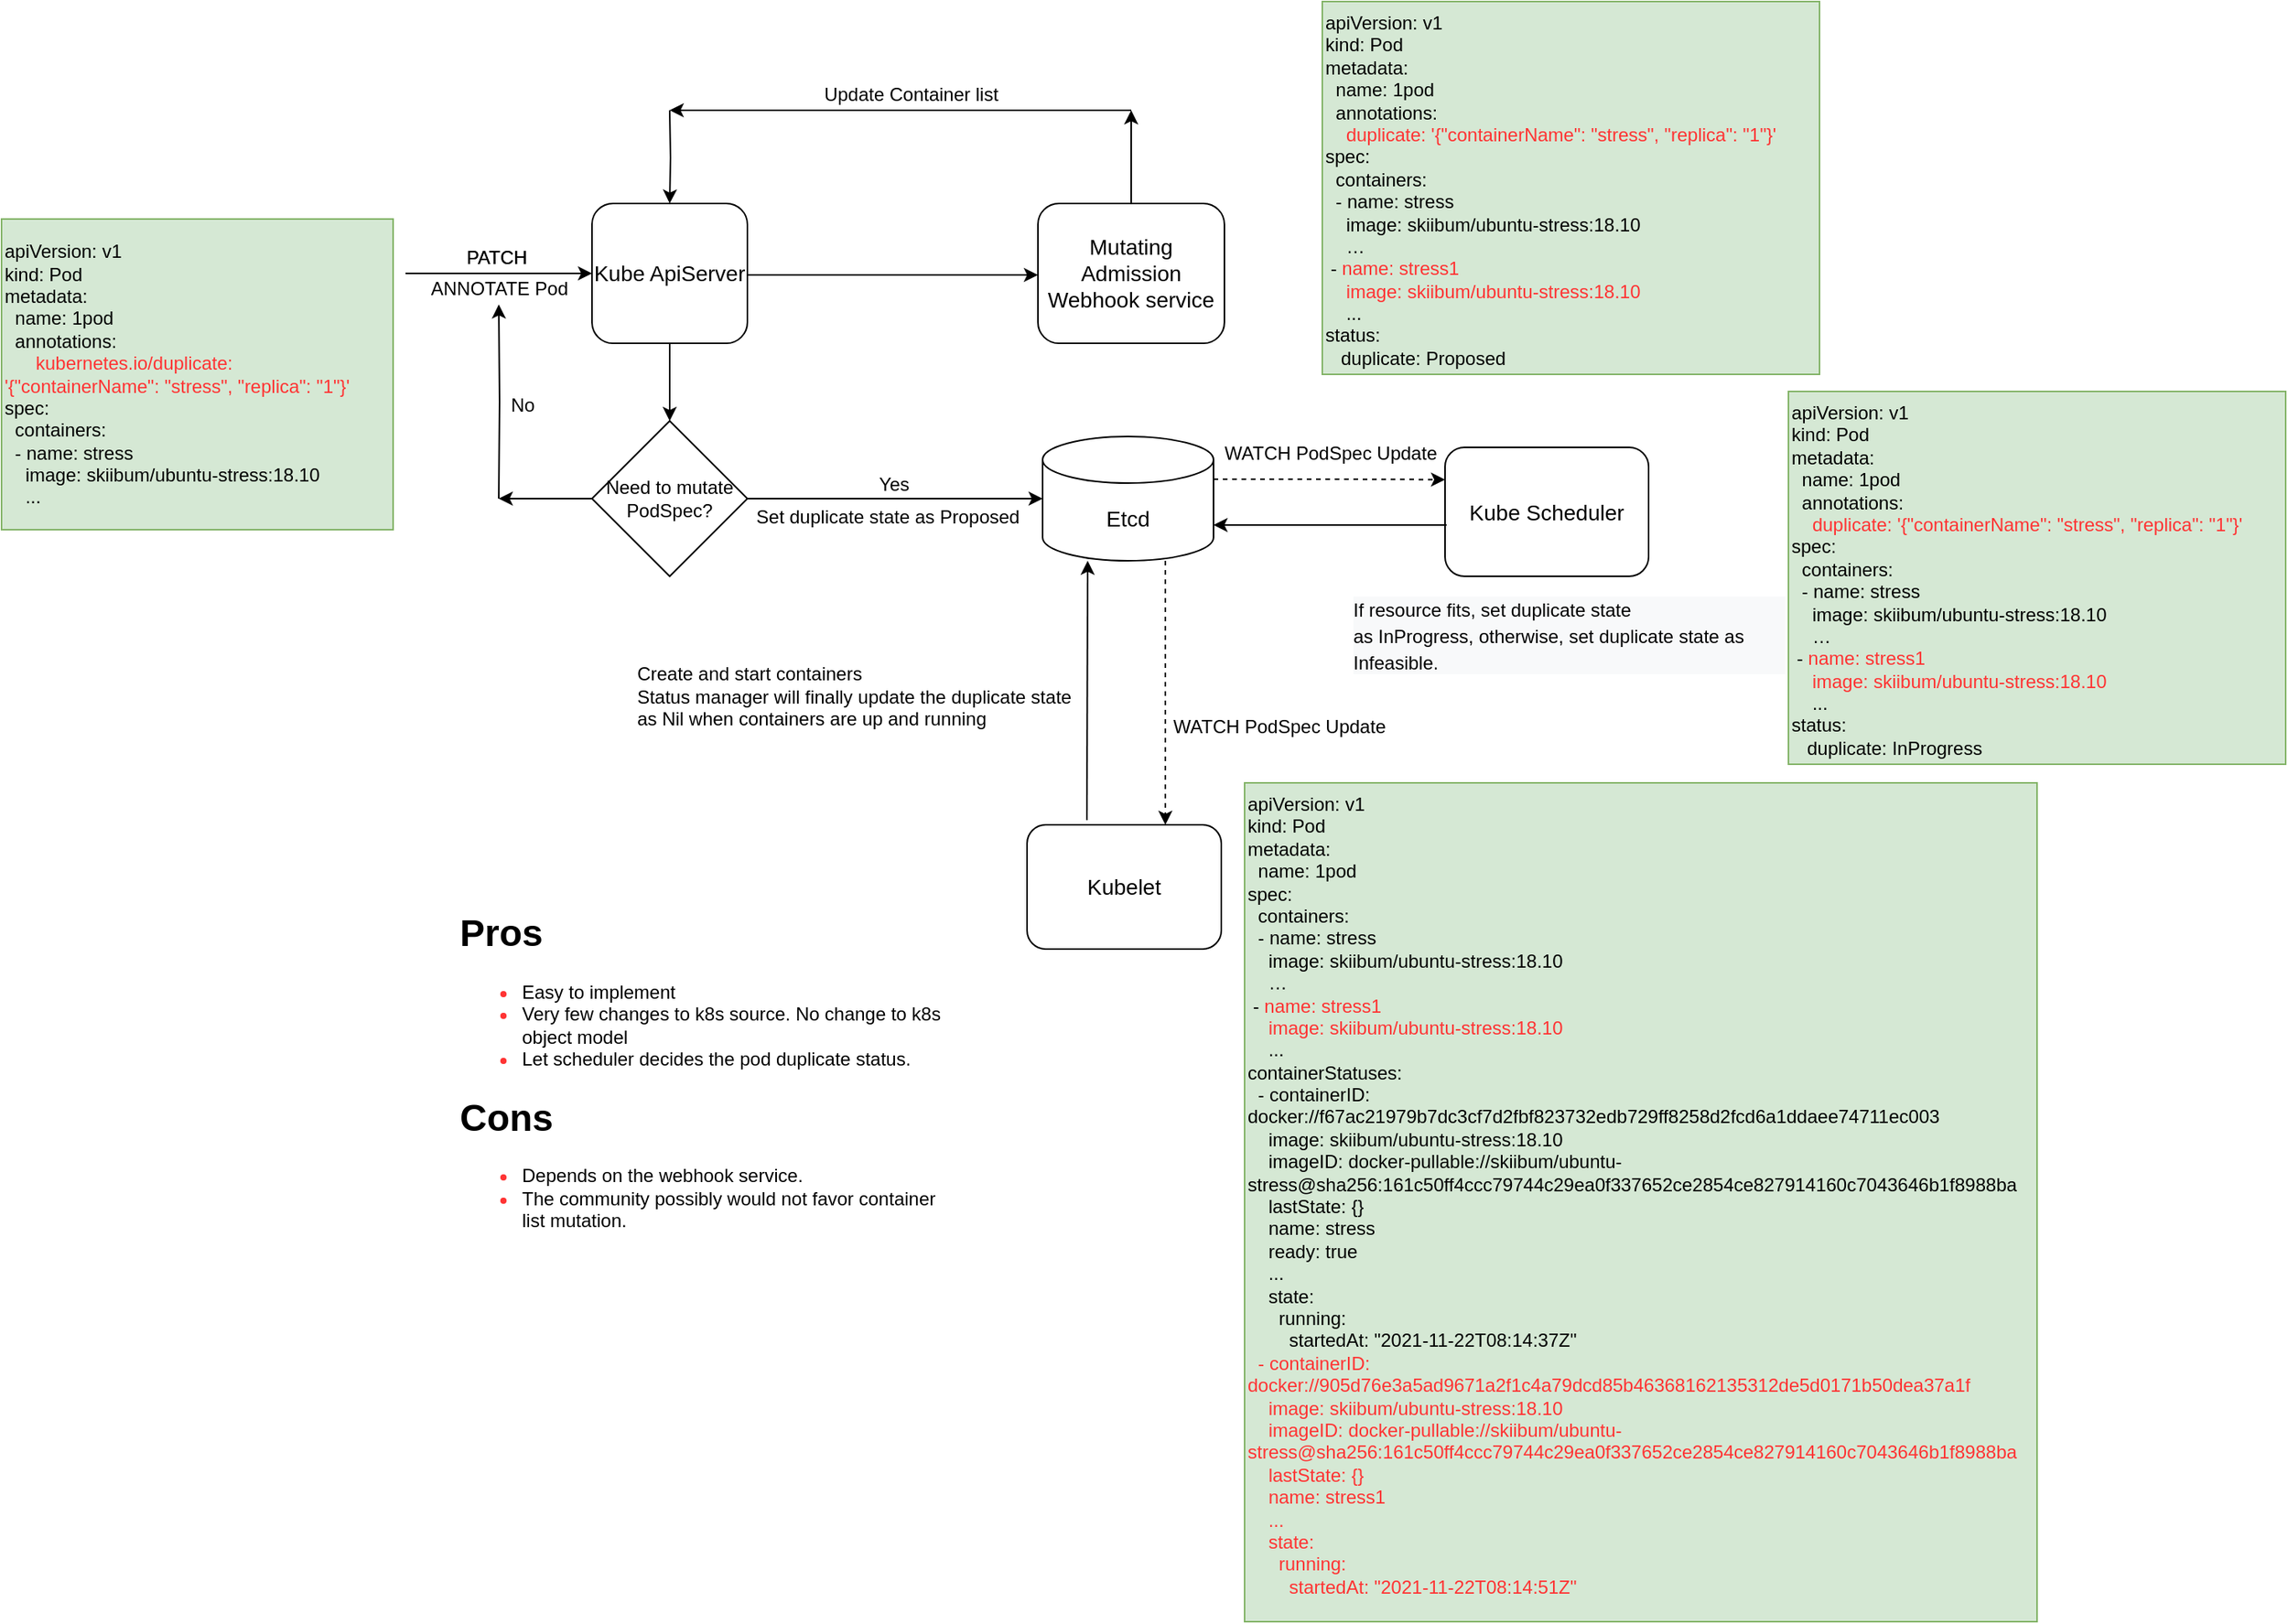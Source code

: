 <mxfile version="15.8.2" type="github" pages="4">
  <diagram id="C5RBs43oDa-KdzZeNtuy" name="option1: webhook">
    <mxGraphModel dx="2630" dy="828" grid="1" gridSize="10" guides="1" tooltips="1" connect="1" arrows="1" fold="1" page="1" pageScale="1" pageWidth="827" pageHeight="1169" math="0" shadow="0">
      <root>
        <mxCell id="WIyWlLk6GJQsqaUBKTNV-0" />
        <mxCell id="WIyWlLk6GJQsqaUBKTNV-1" parent="WIyWlLk6GJQsqaUBKTNV-0" />
        <mxCell id="gJ8kAtWAAKw_t7g4Scvq-7" value="" style="edgeStyle=orthogonalEdgeStyle;rounded=0;orthogonalLoop=1;jettySize=auto;html=1;" edge="1" parent="WIyWlLk6GJQsqaUBKTNV-1">
          <mxGeometry relative="1" as="geometry">
            <mxPoint x="270" y="206" as="sourcePoint" />
            <mxPoint x="457" y="206" as="targetPoint" />
          </mxGeometry>
        </mxCell>
        <mxCell id="gJ8kAtWAAKw_t7g4Scvq-11" value="" style="edgeStyle=orthogonalEdgeStyle;rounded=0;orthogonalLoop=1;jettySize=auto;html=1;fontFamily=Helvetica;fontSize=14;" edge="1" parent="WIyWlLk6GJQsqaUBKTNV-1" source="gJ8kAtWAAKw_t7g4Scvq-2" target="gJ8kAtWAAKw_t7g4Scvq-8">
          <mxGeometry relative="1" as="geometry" />
        </mxCell>
        <mxCell id="gJ8kAtWAAKw_t7g4Scvq-2" value="&lt;font style=&quot;font-size: 14px&quot;&gt;Kube ApiServer&lt;/font&gt;" style="rounded=1;whiteSpace=wrap;html=1;" vertex="1" parent="WIyWlLk6GJQsqaUBKTNV-1">
          <mxGeometry x="170" y="160" width="100" height="90" as="geometry" />
        </mxCell>
        <mxCell id="gJ8kAtWAAKw_t7g4Scvq-3" value="" style="endArrow=classic;html=1;rounded=0;" edge="1" parent="WIyWlLk6GJQsqaUBKTNV-1">
          <mxGeometry width="50" height="50" relative="1" as="geometry">
            <mxPoint x="50" y="205" as="sourcePoint" />
            <mxPoint x="170" y="205" as="targetPoint" />
          </mxGeometry>
        </mxCell>
        <mxCell id="gJ8kAtWAAKw_t7g4Scvq-4" value="PATCH&amp;nbsp;" style="text;html=1;align=center;verticalAlign=middle;resizable=0;points=[];autosize=1;strokeColor=none;fillColor=none;" vertex="1" parent="WIyWlLk6GJQsqaUBKTNV-1">
          <mxGeometry x="80" y="185" width="60" height="20" as="geometry" />
        </mxCell>
        <mxCell id="gJ8kAtWAAKw_t7g4Scvq-5" value="ANNOTATE Pod" style="text;html=1;resizable=0;autosize=1;align=center;verticalAlign=middle;points=[];fillColor=none;strokeColor=none;rounded=0;" vertex="1" parent="WIyWlLk6GJQsqaUBKTNV-1">
          <mxGeometry x="60" y="205" width="100" height="20" as="geometry" />
        </mxCell>
        <mxCell id="gJ8kAtWAAKw_t7g4Scvq-32" value="" style="edgeStyle=orthogonalEdgeStyle;rounded=0;orthogonalLoop=1;jettySize=auto;html=1;fontFamily=Helvetica;fontSize=12;" edge="1" parent="WIyWlLk6GJQsqaUBKTNV-1" source="gJ8kAtWAAKw_t7g4Scvq-6">
          <mxGeometry relative="1" as="geometry">
            <mxPoint x="517" y="100" as="targetPoint" />
          </mxGeometry>
        </mxCell>
        <mxCell id="gJ8kAtWAAKw_t7g4Scvq-6" value="&lt;font style=&quot;font-size: 14px&quot;&gt;Mutating Admission Webhook service&lt;/font&gt;" style="rounded=1;whiteSpace=wrap;html=1;" vertex="1" parent="WIyWlLk6GJQsqaUBKTNV-1">
          <mxGeometry x="457" y="160" width="120" height="90" as="geometry" />
        </mxCell>
        <mxCell id="gJ8kAtWAAKw_t7g4Scvq-13" value="" style="edgeStyle=orthogonalEdgeStyle;rounded=0;orthogonalLoop=1;jettySize=auto;html=1;fontFamily=Helvetica;fontSize=14;" edge="1" parent="WIyWlLk6GJQsqaUBKTNV-1" source="gJ8kAtWAAKw_t7g4Scvq-8" target="gJ8kAtWAAKw_t7g4Scvq-12">
          <mxGeometry relative="1" as="geometry" />
        </mxCell>
        <mxCell id="gJ8kAtWAAKw_t7g4Scvq-39" value="" style="edgeStyle=orthogonalEdgeStyle;rounded=0;orthogonalLoop=1;jettySize=auto;html=1;fontFamily=Helvetica;fontSize=12;" edge="1" parent="WIyWlLk6GJQsqaUBKTNV-1" source="gJ8kAtWAAKw_t7g4Scvq-8">
          <mxGeometry relative="1" as="geometry">
            <mxPoint x="110" y="350" as="targetPoint" />
          </mxGeometry>
        </mxCell>
        <mxCell id="gJ8kAtWAAKw_t7g4Scvq-8" value="Need to mutate PodSpec?" style="rhombus;whiteSpace=wrap;html=1;" vertex="1" parent="WIyWlLk6GJQsqaUBKTNV-1">
          <mxGeometry x="170" y="300" width="100" height="100" as="geometry" />
        </mxCell>
        <mxCell id="gJ8kAtWAAKw_t7g4Scvq-10" value="PATCH&amp;nbsp;" style="text;html=1;align=center;verticalAlign=middle;resizable=0;points=[];autosize=1;strokeColor=none;fillColor=none;" vertex="1" parent="WIyWlLk6GJQsqaUBKTNV-1">
          <mxGeometry x="80" y="185" width="60" height="20" as="geometry" />
        </mxCell>
        <mxCell id="gJ8kAtWAAKw_t7g4Scvq-43" value="" style="edgeStyle=orthogonalEdgeStyle;rounded=0;orthogonalLoop=1;jettySize=auto;html=1;fontFamily=Helvetica;fontSize=14;dashed=1;" edge="1" parent="WIyWlLk6GJQsqaUBKTNV-1">
          <mxGeometry relative="1" as="geometry">
            <mxPoint x="539" y="390" as="sourcePoint" />
            <mxPoint x="539" y="560" as="targetPoint" />
          </mxGeometry>
        </mxCell>
        <mxCell id="gJ8kAtWAAKw_t7g4Scvq-12" value="Etcd" style="shape=cylinder3;whiteSpace=wrap;html=1;boundedLbl=1;backgroundOutline=1;size=15;fontFamily=Helvetica;fontSize=14;" vertex="1" parent="WIyWlLk6GJQsqaUBKTNV-1">
          <mxGeometry x="460" y="310" width="110" height="80" as="geometry" />
        </mxCell>
        <mxCell id="gJ8kAtWAAKw_t7g4Scvq-14" value="&lt;span style=&quot;font-size: 12px&quot;&gt;Yes&lt;/span&gt;" style="text;html=1;resizable=0;autosize=1;align=center;verticalAlign=middle;points=[];fillColor=none;strokeColor=none;rounded=0;fontFamily=Helvetica;fontSize=14;" vertex="1" parent="WIyWlLk6GJQsqaUBKTNV-1">
          <mxGeometry x="344" y="330" width="40" height="20" as="geometry" />
        </mxCell>
        <mxCell id="gJ8kAtWAAKw_t7g4Scvq-34" value="" style="edgeStyle=orthogonalEdgeStyle;rounded=0;orthogonalLoop=1;jettySize=auto;html=1;fontFamily=Helvetica;fontSize=12;startArrow=none;" edge="1" parent="WIyWlLk6GJQsqaUBKTNV-1" source="gJ8kAtWAAKw_t7g4Scvq-36">
          <mxGeometry relative="1" as="geometry">
            <mxPoint x="517" y="100" as="sourcePoint" />
            <mxPoint x="220" y="100" as="targetPoint" />
            <Array as="points">
              <mxPoint x="517" y="100" />
              <mxPoint x="220" y="100" />
            </Array>
          </mxGeometry>
        </mxCell>
        <mxCell id="gJ8kAtWAAKw_t7g4Scvq-35" value="" style="edgeStyle=orthogonalEdgeStyle;rounded=0;orthogonalLoop=1;jettySize=auto;html=1;fontFamily=Helvetica;fontSize=12;" edge="1" parent="WIyWlLk6GJQsqaUBKTNV-1" target="gJ8kAtWAAKw_t7g4Scvq-2">
          <mxGeometry relative="1" as="geometry">
            <mxPoint x="220" y="100" as="sourcePoint" />
          </mxGeometry>
        </mxCell>
        <mxCell id="gJ8kAtWAAKw_t7g4Scvq-36" value="Update Container list" style="text;html=1;resizable=0;autosize=1;align=center;verticalAlign=middle;points=[];fillColor=none;strokeColor=none;rounded=0;fontFamily=Helvetica;fontSize=12;" vertex="1" parent="WIyWlLk6GJQsqaUBKTNV-1">
          <mxGeometry x="310" y="80" width="130" height="20" as="geometry" />
        </mxCell>
        <mxCell id="gJ8kAtWAAKw_t7g4Scvq-40" value="" style="edgeStyle=orthogonalEdgeStyle;rounded=0;orthogonalLoop=1;jettySize=auto;html=1;fontFamily=Helvetica;fontSize=12;" edge="1" parent="WIyWlLk6GJQsqaUBKTNV-1" target="gJ8kAtWAAKw_t7g4Scvq-5">
          <mxGeometry relative="1" as="geometry">
            <mxPoint x="110" y="350" as="sourcePoint" />
          </mxGeometry>
        </mxCell>
        <mxCell id="gJ8kAtWAAKw_t7g4Scvq-41" value="No" style="text;html=1;resizable=0;autosize=1;align=center;verticalAlign=middle;points=[];fillColor=none;strokeColor=none;rounded=0;fontFamily=Helvetica;fontSize=12;" vertex="1" parent="WIyWlLk6GJQsqaUBKTNV-1">
          <mxGeometry x="110" y="280" width="30" height="20" as="geometry" />
        </mxCell>
        <mxCell id="gJ8kAtWAAKw_t7g4Scvq-42" value="&lt;font style=&quot;font-size: 14px&quot;&gt;Kubelet&lt;/font&gt;" style="rounded=1;whiteSpace=wrap;html=1;fontFamily=Helvetica;fontSize=12;" vertex="1" parent="WIyWlLk6GJQsqaUBKTNV-1">
          <mxGeometry x="450" y="560" width="125" height="80" as="geometry" />
        </mxCell>
        <mxCell id="gJ8kAtWAAKw_t7g4Scvq-44" value="&lt;font style=&quot;font-size: 12px&quot;&gt;WATCH PodSpec Update&lt;/font&gt;" style="text;html=1;resizable=0;autosize=1;align=center;verticalAlign=middle;points=[];fillColor=none;strokeColor=none;rounded=0;fontFamily=Helvetica;fontSize=14;" vertex="1" parent="WIyWlLk6GJQsqaUBKTNV-1">
          <mxGeometry x="537" y="486" width="150" height="20" as="geometry" />
        </mxCell>
        <mxCell id="gJ8kAtWAAKw_t7g4Scvq-45" value="" style="endArrow=classic;html=1;rounded=0;fontFamily=Helvetica;fontSize=12;exitX=0.308;exitY=-0.037;exitDx=0;exitDy=0;exitPerimeter=0;" edge="1" parent="WIyWlLk6GJQsqaUBKTNV-1" source="gJ8kAtWAAKw_t7g4Scvq-42">
          <mxGeometry width="50" height="50" relative="1" as="geometry">
            <mxPoint x="360" y="390" as="sourcePoint" />
            <mxPoint x="489" y="390" as="targetPoint" />
          </mxGeometry>
        </mxCell>
        <mxCell id="gJ8kAtWAAKw_t7g4Scvq-46" value="&lt;div style=&quot;text-align: left&quot;&gt;&lt;span style=&quot;font-size: 12px&quot;&gt;Create and start containers&lt;/span&gt;&lt;br&gt;&lt;/div&gt;&lt;font style=&quot;font-size: 12px&quot;&gt;&lt;div style=&quot;text-align: left&quot;&gt;Status manager will finally update the duplicate state&amp;nbsp;&lt;/div&gt;&lt;div style=&quot;text-align: left&quot;&gt;as Nil&amp;nbsp;&lt;span&gt;when containers are up and running&amp;nbsp;&lt;/span&gt;&lt;/div&gt;&lt;/font&gt;" style="text;html=1;resizable=0;autosize=1;align=center;verticalAlign=middle;points=[];fillColor=none;strokeColor=none;rounded=0;fontFamily=Helvetica;fontSize=14;" vertex="1" parent="WIyWlLk6GJQsqaUBKTNV-1">
          <mxGeometry x="190" y="446" width="300" height="60" as="geometry" />
        </mxCell>
        <mxCell id="gJ8kAtWAAKw_t7g4Scvq-47" value="Set duplicate state as Proposed" style="text;html=1;resizable=0;autosize=1;align=center;verticalAlign=middle;points=[];fillColor=none;strokeColor=none;rounded=0;fontFamily=Helvetica;fontSize=12;" vertex="1" parent="WIyWlLk6GJQsqaUBKTNV-1">
          <mxGeometry x="270" y="352" width="180" height="20" as="geometry" />
        </mxCell>
        <mxCell id="D11Lsd8FtJEgQ72NZcWx-0" value="&lt;div&gt;apiVersion: v1&lt;/div&gt;&lt;div&gt;kind: Pod&lt;/div&gt;&lt;div&gt;metadata:&lt;/div&gt;&lt;div&gt;&amp;nbsp; name: 1pod&lt;/div&gt;&lt;div&gt;&amp;nbsp; annotations:&lt;/div&gt;&lt;font color=&quot;#ff3333&quot;&gt;&amp;nbsp; &amp;nbsp; &amp;nbsp; kubernetes.io/&lt;/font&gt;&lt;span style=&quot;color: rgb(255 , 51 , 51)&quot;&gt;duplicate: &lt;br&gt;&#39;{&quot;containerName&quot;: &quot;stress&quot;, &quot;replica&quot;: &quot;1&quot;}&#39;&lt;/span&gt;&lt;font color=&quot;#ff3333&quot;&gt;&lt;br&gt;&lt;/font&gt;&lt;div&gt;spec:&lt;/div&gt;&lt;div&gt;&amp;nbsp; containers:&lt;/div&gt;&lt;div&gt;&amp;nbsp; - name: stress&lt;/div&gt;&lt;div&gt;&amp;nbsp; &amp;nbsp; image: skiibum/ubuntu-stress:18.10&lt;/div&gt;&lt;div&gt;&amp;nbsp; &amp;nbsp; ...&lt;/div&gt;" style="rounded=0;whiteSpace=wrap;html=1;fontFamily=Helvetica;fontSize=12;align=left;fillColor=#d5e8d4;strokeColor=#82b366;" vertex="1" parent="WIyWlLk6GJQsqaUBKTNV-1">
          <mxGeometry x="-210" y="170" width="252" height="200" as="geometry" />
        </mxCell>
        <mxCell id="D11Lsd8FtJEgQ72NZcWx-1" value="apiVersion: v1&lt;br&gt;kind: Pod&lt;br&gt;metadata:&lt;br&gt;&amp;nbsp; name: 1pod&lt;br&gt;&amp;nbsp; annotations:&lt;br&gt;&lt;font color=&quot;#ff3333&quot;&gt;&amp;nbsp; &amp;nbsp; duplicate: &#39;{&quot;containerName&quot;: &quot;stress&quot;, &quot;replica&quot;: &quot;1&quot;}&#39;&lt;br&gt;&lt;/font&gt;spec:&lt;br&gt;&amp;nbsp; containers:&lt;br&gt;&amp;nbsp; - name: stress&lt;br&gt;&amp;nbsp; &amp;nbsp; image: skiibum/ubuntu-stress:18.10&lt;br&gt;&amp;nbsp; &amp;nbsp; …&lt;br&gt;&amp;nbsp;- &lt;font color=&quot;#ff3333&quot;&gt;name: stress1&lt;br&gt;&amp;nbsp; &amp;nbsp; image: skiibum/ubuntu-stress:18.10&lt;/font&gt;&lt;br&gt;&amp;nbsp; &amp;nbsp; ...&lt;br&gt;&lt;div&gt;status:&lt;/div&gt;&lt;div&gt;&amp;nbsp; &amp;nbsp;duplicate: Proposed&lt;/div&gt;" style="text;whiteSpace=wrap;html=1;fontSize=12;fontFamily=Helvetica;fillColor=#d5e8d4;strokeColor=#82b366;" vertex="1" parent="WIyWlLk6GJQsqaUBKTNV-1">
          <mxGeometry x="640" y="30" width="320" height="240" as="geometry" />
        </mxCell>
        <mxCell id="D11Lsd8FtJEgQ72NZcWx-2" value="apiVersion: v1&lt;br&gt;kind: Pod&lt;br&gt;metadata:&lt;br&gt;&amp;nbsp; name: 1pod&lt;font color=&quot;#ff3333&quot;&gt;&lt;br&gt;&lt;/font&gt;spec:&lt;br&gt;&amp;nbsp; containers:&lt;br&gt;&amp;nbsp; - name: stress&lt;br&gt;&amp;nbsp; &amp;nbsp; image: skiibum/ubuntu-stress:18.10&lt;br&gt;&amp;nbsp; &amp;nbsp; …&lt;br&gt;&amp;nbsp;- &lt;font color=&quot;#ff3333&quot;&gt;name: stress1&lt;br&gt;&amp;nbsp; &amp;nbsp; image: skiibum/ubuntu-stress:18.10&lt;/font&gt;&lt;br&gt;&amp;nbsp; &amp;nbsp; ...&lt;br&gt;&lt;div&gt;containerStatuses:&lt;/div&gt;&lt;div&gt;&amp;nbsp; - containerID: docker://f67ac21979b7dc3cf7d2fbf823732edb729ff8258d2fcd6a1ddaee74711ec003&lt;/div&gt;&lt;div&gt;&amp;nbsp; &amp;nbsp; image: skiibum/ubuntu-stress:18.10&lt;/div&gt;&lt;div&gt;&amp;nbsp; &amp;nbsp; imageID: docker-pullable://skiibum/ubuntu-stress@sha256:161c50ff4ccc79744c29ea0f337652ce2854ce827914160c7043646b1f8988ba&lt;/div&gt;&lt;div&gt;&amp;nbsp; &amp;nbsp; lastState: {}&lt;/div&gt;&lt;div&gt;&amp;nbsp; &amp;nbsp; name: stress&lt;/div&gt;&lt;div&gt;&amp;nbsp; &amp;nbsp; ready: true&lt;/div&gt;&lt;div&gt;&amp;nbsp; &amp;nbsp; ...&lt;/div&gt;&lt;div&gt;&amp;nbsp; &amp;nbsp; state:&lt;/div&gt;&lt;div&gt;&amp;nbsp; &amp;nbsp; &amp;nbsp; running:&lt;/div&gt;&lt;div&gt;&amp;nbsp; &amp;nbsp; &amp;nbsp; &amp;nbsp; startedAt: &quot;2021-11-22T08:14:37Z&quot;&lt;/div&gt;&lt;div&gt;&amp;nbsp;&lt;font color=&quot;#ff3333&quot;&gt; - containerID: docker://905d76e3a5ad9671a2f1c4a79dcd85b46368162135312de5d0171b50dea37a1f&lt;/font&gt;&lt;/div&gt;&lt;div&gt;&lt;font color=&quot;#ff3333&quot;&gt;&amp;nbsp; &amp;nbsp; image: skiibum/ubuntu-stress:18.10&lt;/font&gt;&lt;/div&gt;&lt;div&gt;&lt;font color=&quot;#ff3333&quot;&gt;&amp;nbsp; &amp;nbsp; imageID: docker-pullable://skiibum/ubuntu-stress@sha256:161c50ff4ccc79744c29ea0f337652ce2854ce827914160c7043646b1f8988ba&lt;/font&gt;&lt;/div&gt;&lt;div&gt;&lt;font color=&quot;#ff3333&quot;&gt;&amp;nbsp; &amp;nbsp; lastState: {}&lt;/font&gt;&lt;/div&gt;&lt;div&gt;&lt;font color=&quot;#ff3333&quot;&gt;&amp;nbsp; &amp;nbsp; name: stress1&lt;/font&gt;&lt;/div&gt;&lt;div&gt;&lt;font color=&quot;#ff3333&quot;&gt;&amp;nbsp; &amp;nbsp; ...&lt;/font&gt;&lt;/div&gt;&lt;div&gt;&lt;font color=&quot;#ff3333&quot;&gt;&amp;nbsp; &amp;nbsp; state:&lt;/font&gt;&lt;/div&gt;&lt;div&gt;&lt;font color=&quot;#ff3333&quot;&gt;&amp;nbsp; &amp;nbsp; &amp;nbsp; running:&lt;/font&gt;&lt;/div&gt;&lt;div&gt;&lt;font color=&quot;#ff3333&quot;&gt;&amp;nbsp; &amp;nbsp; &amp;nbsp; &amp;nbsp; startedAt: &quot;2021-11-22T08:14:51Z&quot;&lt;/font&gt;&lt;/div&gt;" style="text;whiteSpace=wrap;html=1;fontSize=12;fontFamily=Helvetica;fillColor=#d5e8d4;strokeColor=#82b366;" vertex="1" parent="WIyWlLk6GJQsqaUBKTNV-1">
          <mxGeometry x="590" y="533" width="510" height="540" as="geometry" />
        </mxCell>
        <mxCell id="D11Lsd8FtJEgQ72NZcWx-3" value="&lt;h1&gt;&lt;font color=&quot;#000000&quot;&gt;Pros&lt;/font&gt;&lt;/h1&gt;&lt;p&gt;&lt;/p&gt;&lt;ul&gt;&lt;li&gt;&lt;font color=&quot;#000000&quot;&gt;Easy to implement&amp;nbsp;&lt;/font&gt;&lt;/li&gt;&lt;li&gt;&lt;font color=&quot;#000000&quot;&gt;Very few changes to k8s source. No change to k8s object model&lt;/font&gt;&lt;/li&gt;&lt;li&gt;&lt;font color=&quot;#000000&quot;&gt;Let scheduler decides&amp;nbsp;the pod duplicate status.&amp;nbsp;&lt;/font&gt;&lt;/li&gt;&lt;/ul&gt;&lt;p&gt;&lt;/p&gt;&lt;h1&gt;&lt;font color=&quot;#000000&quot;&gt;Cons&lt;/font&gt;&lt;/h1&gt;&lt;p&gt;&lt;/p&gt;&lt;ul&gt;&lt;li&gt;&lt;font color=&quot;#000000&quot;&gt;Depends on the webhook service.&amp;nbsp;&lt;/font&gt;&lt;/li&gt;&lt;li&gt;&lt;font color=&quot;#000000&quot;&gt;The community possibly would not favor container list mutation.&amp;nbsp;&lt;/font&gt;&lt;/li&gt;&lt;/ul&gt;&lt;p&gt;&lt;/p&gt;" style="text;html=1;strokeColor=none;fillColor=none;spacing=5;spacingTop=-20;whiteSpace=wrap;overflow=hidden;rounded=0;fontFamily=Helvetica;fontSize=12;fontColor=#FF3333;align=left;" vertex="1" parent="WIyWlLk6GJQsqaUBKTNV-1">
          <mxGeometry x="80" y="610" width="320" height="230" as="geometry" />
        </mxCell>
        <mxCell id="q_yjqkA3QtKpWia2A4fD-0" value="&lt;font style=&quot;font-size: 14px&quot;&gt;Kube Scheduler&lt;/font&gt;" style="rounded=1;whiteSpace=wrap;html=1;fontFamily=Helvetica;fontSize=12;" vertex="1" parent="WIyWlLk6GJQsqaUBKTNV-1">
          <mxGeometry x="719" y="317" width="131" height="83" as="geometry" />
        </mxCell>
        <mxCell id="q_yjqkA3QtKpWia2A4fD-1" value="" style="edgeStyle=orthogonalEdgeStyle;rounded=0;orthogonalLoop=1;jettySize=auto;html=1;fontFamily=Helvetica;fontSize=14;dashed=1;exitX=1;exitY=0;exitDx=0;exitDy=27.5;exitPerimeter=0;entryX=0;entryY=0.25;entryDx=0;entryDy=0;" edge="1" parent="WIyWlLk6GJQsqaUBKTNV-1" source="gJ8kAtWAAKw_t7g4Scvq-12" target="q_yjqkA3QtKpWia2A4fD-0">
          <mxGeometry relative="1" as="geometry">
            <mxPoint x="549" y="400" as="sourcePoint" />
            <mxPoint x="549" y="570" as="targetPoint" />
          </mxGeometry>
        </mxCell>
        <mxCell id="q_yjqkA3QtKpWia2A4fD-2" value="" style="endArrow=classic;html=1;rounded=0;fontFamily=Helvetica;fontSize=12;entryX=1;entryY=1;entryDx=0;entryDy=-15;entryPerimeter=0;" edge="1" parent="WIyWlLk6GJQsqaUBKTNV-1">
          <mxGeometry width="50" height="50" relative="1" as="geometry">
            <mxPoint x="720" y="367" as="sourcePoint" />
            <mxPoint x="570" y="367" as="targetPoint" />
          </mxGeometry>
        </mxCell>
        <mxCell id="q_yjqkA3QtKpWia2A4fD-3" value="&lt;font style=&quot;font-size: 12px&quot;&gt;WATCH PodSpec Update&lt;/font&gt;" style="text;html=1;resizable=0;autosize=1;align=center;verticalAlign=middle;points=[];fillColor=none;strokeColor=none;rounded=0;fontFamily=Helvetica;fontSize=14;" vertex="1" parent="WIyWlLk6GJQsqaUBKTNV-1">
          <mxGeometry x="570" y="310" width="150" height="20" as="geometry" />
        </mxCell>
        <mxCell id="gw6WNQMOHPFpaxStnU00-1" value="apiVersion: v1&lt;br&gt;kind: Pod&lt;br&gt;metadata:&lt;br&gt;&amp;nbsp; name: 1pod&lt;br&gt;&amp;nbsp; annotations:&lt;br&gt;&lt;font color=&quot;#ff3333&quot;&gt;&amp;nbsp; &amp;nbsp; duplicate: &#39;{&quot;containerName&quot;: &quot;stress&quot;, &quot;replica&quot;: &quot;1&quot;}&#39;&lt;br&gt;&lt;/font&gt;spec:&lt;br&gt;&amp;nbsp; containers:&lt;br&gt;&amp;nbsp; - name: stress&lt;br&gt;&amp;nbsp; &amp;nbsp; image: skiibum/ubuntu-stress:18.10&lt;br&gt;&amp;nbsp; &amp;nbsp; …&lt;br&gt;&amp;nbsp;- &lt;font color=&quot;#ff3333&quot;&gt;name: stress1&lt;br&gt;&amp;nbsp; &amp;nbsp; image: skiibum/ubuntu-stress:18.10&lt;/font&gt;&lt;br&gt;&amp;nbsp; &amp;nbsp; ...&lt;br&gt;&lt;div&gt;status:&lt;/div&gt;&lt;div&gt;&amp;nbsp; &amp;nbsp;duplicate: InProgress&lt;/div&gt;" style="text;whiteSpace=wrap;html=1;fontSize=12;fontFamily=Helvetica;fillColor=#d5e8d4;strokeColor=#82b366;" vertex="1" parent="WIyWlLk6GJQsqaUBKTNV-1">
          <mxGeometry x="940" y="281" width="320" height="240" as="geometry" />
        </mxCell>
        <mxCell id="gw6WNQMOHPFpaxStnU00-2" value="&lt;div style=&quot;color: rgb(0 , 0 , 0) ; font-family: &amp;#34;helvetica&amp;#34; ; font-size: 14px ; font-style: normal ; font-weight: 400 ; letter-spacing: normal ; text-indent: 0px ; text-transform: none ; word-spacing: 0px ; background-color: rgb(248 , 249 , 250) ; text-align: left&quot;&gt;&lt;span style=&quot;font-size: 12px&quot;&gt;If resource fits, set duplicate state&amp;nbsp;&lt;/span&gt;&lt;/div&gt;&lt;div style=&quot;color: rgb(0 , 0 , 0) ; font-family: &amp;#34;helvetica&amp;#34; ; font-size: 14px ; font-style: normal ; font-weight: 400 ; letter-spacing: normal ; text-indent: 0px ; text-transform: none ; word-spacing: 0px ; background-color: rgb(248 , 249 , 250) ; text-align: left&quot;&gt;&lt;span style=&quot;font-size: 12px&quot;&gt;as InProgress, o&lt;/span&gt;&lt;span style=&quot;font-size: 12px&quot;&gt;therwise, set duplicate state as Infeasible.&lt;/span&gt;&lt;/div&gt;" style="text;whiteSpace=wrap;html=1;fontSize=12;fontFamily=Helvetica;fontColor=#000000;" vertex="1" parent="WIyWlLk6GJQsqaUBKTNV-1">
          <mxGeometry x="658" y="406" width="280" height="60" as="geometry" />
        </mxCell>
      </root>
    </mxGraphModel>
  </diagram>
  <diagram id="b5eZfN_mTchJTnmyJi1k" name="option2:annotation">
    <mxGraphModel dx="2653" dy="1928" grid="1" gridSize="10" guides="1" tooltips="1" connect="1" arrows="1" fold="1" page="1" pageScale="1" pageWidth="850" pageHeight="1100" math="0" shadow="0">
      <root>
        <mxCell id="ITCLSx846kDoq1n6SzYH-0" />
        <mxCell id="ITCLSx846kDoq1n6SzYH-1" parent="ITCLSx846kDoq1n6SzYH-0" />
        <mxCell id="i_ennpGb39XRAHNqJxrH-2" value="&lt;font style=&quot;font-size: 14px&quot;&gt;Kube ApiServer&lt;/font&gt;" style="rounded=1;whiteSpace=wrap;html=1;" vertex="1" parent="ITCLSx846kDoq1n6SzYH-1">
          <mxGeometry x="170" y="160" width="100" height="90" as="geometry" />
        </mxCell>
        <mxCell id="i_ennpGb39XRAHNqJxrH-3" value="" style="endArrow=classic;html=1;rounded=0;" edge="1" parent="ITCLSx846kDoq1n6SzYH-1">
          <mxGeometry width="50" height="50" relative="1" as="geometry">
            <mxPoint x="50" y="205" as="sourcePoint" />
            <mxPoint x="170" y="205" as="targetPoint" />
          </mxGeometry>
        </mxCell>
        <mxCell id="i_ennpGb39XRAHNqJxrH-4" value="PATCH&amp;nbsp;" style="text;html=1;align=center;verticalAlign=middle;resizable=0;points=[];autosize=1;strokeColor=none;fillColor=none;" vertex="1" parent="ITCLSx846kDoq1n6SzYH-1">
          <mxGeometry x="80" y="185" width="60" height="20" as="geometry" />
        </mxCell>
        <mxCell id="i_ennpGb39XRAHNqJxrH-5" value="ANNOTATE Pod" style="text;html=1;resizable=0;autosize=1;align=center;verticalAlign=middle;points=[];fillColor=none;strokeColor=none;rounded=0;" vertex="1" parent="ITCLSx846kDoq1n6SzYH-1">
          <mxGeometry x="60" y="205" width="100" height="20" as="geometry" />
        </mxCell>
        <mxCell id="i_ennpGb39XRAHNqJxrH-11" value="PATCH&amp;nbsp;" style="text;html=1;align=center;verticalAlign=middle;resizable=0;points=[];autosize=1;strokeColor=none;fillColor=none;" vertex="1" parent="ITCLSx846kDoq1n6SzYH-1">
          <mxGeometry x="80" y="185" width="60" height="20" as="geometry" />
        </mxCell>
        <mxCell id="i_ennpGb39XRAHNqJxrH-12" value="" style="edgeStyle=orthogonalEdgeStyle;rounded=0;orthogonalLoop=1;jettySize=auto;html=1;fontFamily=Helvetica;fontSize=14;dashed=1;exitX=1;exitY=0;exitDx=0;exitDy=52.5;exitPerimeter=0;" edge="1" parent="ITCLSx846kDoq1n6SzYH-1" source="i_ennpGb39XRAHNqJxrH-13">
          <mxGeometry relative="1" as="geometry">
            <mxPoint x="539" y="200" as="sourcePoint" />
            <mxPoint x="460" y="413" as="targetPoint" />
            <Array as="points">
              <mxPoint x="460" y="413" />
            </Array>
          </mxGeometry>
        </mxCell>
        <mxCell id="i_ennpGb39XRAHNqJxrH-13" value="Etcd" style="shape=cylinder3;whiteSpace=wrap;html=1;boundedLbl=1;backgroundOutline=1;size=15;fontFamily=Helvetica;fontSize=14;" vertex="1" parent="ITCLSx846kDoq1n6SzYH-1">
          <mxGeometry x="164" y="360" width="110" height="80" as="geometry" />
        </mxCell>
        <mxCell id="i_ennpGb39XRAHNqJxrH-20" value="&lt;font style=&quot;font-size: 14px&quot;&gt;Kubelet&lt;/font&gt;" style="rounded=1;whiteSpace=wrap;html=1;fontFamily=Helvetica;fontSize=12;" vertex="1" parent="ITCLSx846kDoq1n6SzYH-1">
          <mxGeometry x="140" y="577" width="160" height="80" as="geometry" />
        </mxCell>
        <mxCell id="i_ennpGb39XRAHNqJxrH-21" value="&lt;font style=&quot;font-size: 12px&quot;&gt;WATCH PodSpec Update&lt;/font&gt;" style="text;html=1;resizable=0;autosize=1;align=center;verticalAlign=middle;points=[];fillColor=none;strokeColor=none;rounded=0;fontFamily=Helvetica;fontSize=14;" vertex="1" parent="ITCLSx846kDoq1n6SzYH-1">
          <mxGeometry x="290" y="420" width="150" height="20" as="geometry" />
        </mxCell>
        <mxCell id="i_ennpGb39XRAHNqJxrH-22" value="" style="endArrow=classic;html=1;rounded=0;fontFamily=Helvetica;fontSize=12;entryX=1;entryY=0;entryDx=0;entryDy=27.5;entryPerimeter=0;" edge="1" parent="ITCLSx846kDoq1n6SzYH-1" target="i_ennpGb39XRAHNqJxrH-13">
          <mxGeometry width="50" height="50" relative="1" as="geometry">
            <mxPoint x="460" y="388" as="sourcePoint" />
            <mxPoint x="489" y="200" as="targetPoint" />
          </mxGeometry>
        </mxCell>
        <mxCell id="i_ennpGb39XRAHNqJxrH-23" value="&lt;div style=&quot;text-align: left&quot;&gt;&lt;span style=&quot;font-size: 12px&quot;&gt;1. interpret annotation&lt;/span&gt;&lt;/div&gt;&lt;div style=&quot;text-align: left&quot;&gt;&lt;span style=&quot;font-size: 12px&quot;&gt;2.&amp;nbsp;&lt;/span&gt;&lt;span style=&quot;font-size: 12px&quot;&gt;If resource fits, set duplicate state&amp;nbsp;&lt;/span&gt;&lt;/div&gt;&lt;div style=&quot;text-align: left&quot;&gt;&lt;span style=&quot;font-size: 12px&quot;&gt;as InProgress, update the Container list&amp;nbsp;&lt;/span&gt;&lt;/div&gt;&lt;div style=&quot;text-align: left&quot;&gt;&lt;span style=&quot;font-size: 12px&quot;&gt;in Podspec, update scheduler cache.&lt;/span&gt;&lt;/div&gt;&lt;div style=&quot;text-align: left&quot;&gt;&lt;span style=&quot;font-size: 12px&quot;&gt;Otherwise, set duplicate state as Infeasible.&lt;/span&gt;&lt;/div&gt;" style="text;html=1;resizable=0;autosize=1;align=center;verticalAlign=middle;points=[];fillColor=none;strokeColor=none;rounded=0;fontFamily=Helvetica;fontSize=14;" vertex="1" parent="ITCLSx846kDoq1n6SzYH-1">
          <mxGeometry x="290" y="264" width="250" height="90" as="geometry" />
        </mxCell>
        <mxCell id="i_ennpGb39XRAHNqJxrH-25" value="" style="endArrow=classic;html=1;rounded=0;fontFamily=Helvetica;fontSize=12;exitX=0.5;exitY=1;exitDx=0;exitDy=0;" edge="1" parent="ITCLSx846kDoq1n6SzYH-1" source="i_ennpGb39XRAHNqJxrH-2" target="i_ennpGb39XRAHNqJxrH-13">
          <mxGeometry width="50" height="50" relative="1" as="geometry">
            <mxPoint x="400" y="430" as="sourcePoint" />
            <mxPoint x="450" y="380" as="targetPoint" />
          </mxGeometry>
        </mxCell>
        <mxCell id="juz4PLPT8AiDiX2LW57e-0" value="Validate annotation&amp;nbsp;" style="text;html=1;resizable=0;autosize=1;align=center;verticalAlign=middle;points=[];fillColor=none;strokeColor=none;rounded=0;fontFamily=Helvetica;fontSize=12;fontColor=#000000;" vertex="1" parent="ITCLSx846kDoq1n6SzYH-1">
          <mxGeometry x="100" y="300" width="120" height="20" as="geometry" />
        </mxCell>
        <mxCell id="juz4PLPT8AiDiX2LW57e-3" value="&lt;font style=&quot;font-size: 14px&quot;&gt;Kube Scheduler&lt;/font&gt;" style="rounded=1;whiteSpace=wrap;html=1;fontFamily=Helvetica;fontSize=12;" vertex="1" parent="ITCLSx846kDoq1n6SzYH-1">
          <mxGeometry x="461" y="363" width="125" height="80" as="geometry" />
        </mxCell>
        <mxCell id="juz4PLPT8AiDiX2LW57e-4" value="" style="edgeStyle=orthogonalEdgeStyle;rounded=0;orthogonalLoop=1;jettySize=auto;html=1;fontFamily=Helvetica;fontSize=14;dashed=1;exitX=0.855;exitY=1;exitDx=0;exitDy=-4.35;exitPerimeter=0;entryX=0.75;entryY=0;entryDx=0;entryDy=0;" edge="1" parent="ITCLSx846kDoq1n6SzYH-1" source="i_ennpGb39XRAHNqJxrH-13" target="i_ennpGb39XRAHNqJxrH-20">
          <mxGeometry relative="1" as="geometry">
            <mxPoint x="284" y="423" as="sourcePoint" />
            <mxPoint x="470" y="423" as="targetPoint" />
            <Array as="points">
              <mxPoint x="260" y="436" />
            </Array>
          </mxGeometry>
        </mxCell>
        <mxCell id="juz4PLPT8AiDiX2LW57e-5" value="&lt;font style=&quot;font-size: 12px&quot;&gt;WATCH Pod Update&lt;/font&gt;" style="text;html=1;resizable=0;autosize=1;align=center;verticalAlign=middle;points=[];fillColor=none;strokeColor=none;rounded=0;fontFamily=Helvetica;fontSize=14;" vertex="1" parent="ITCLSx846kDoq1n6SzYH-1">
          <mxGeometry x="268" y="500" width="120" height="20" as="geometry" />
        </mxCell>
        <mxCell id="juz4PLPT8AiDiX2LW57e-6" value="" style="endArrow=classic;html=1;rounded=0;fontFamily=Helvetica;fontSize=12;fontColor=#000000;exitX=0.25;exitY=0;exitDx=0;exitDy=0;entryX=0.145;entryY=1;entryDx=0;entryDy=-4.35;entryPerimeter=0;" edge="1" parent="ITCLSx846kDoq1n6SzYH-1" source="i_ennpGb39XRAHNqJxrH-20" target="i_ennpGb39XRAHNqJxrH-13">
          <mxGeometry width="50" height="50" relative="1" as="geometry">
            <mxPoint x="280" y="540" as="sourcePoint" />
            <mxPoint x="330" y="490" as="targetPoint" />
          </mxGeometry>
        </mxCell>
        <mxCell id="LSv40BOvI9iOODx8XyYR-0" value="&lt;div style=&quot;color: rgb(0 , 0 , 0) ; font-family: &amp;#34;helvetica&amp;#34; ; font-size: 14px ; font-style: normal ; font-weight: 400 ; letter-spacing: normal ; text-indent: 0px ; text-transform: none ; word-spacing: 0px ; background-color: rgb(248 , 249 , 250) ; text-align: left&quot;&gt;&lt;span style=&quot;font-size: 12px&quot;&gt;For addition, create and start containers,&amp;nbsp;&lt;/span&gt;&lt;span style=&quot;font-size: 12px&quot;&gt;set duplicate state as InProgress.&lt;/span&gt;&lt;/div&gt;&lt;font style=&quot;color: rgb(0 , 0 , 0) ; font-family: &amp;#34;helvetica&amp;#34; ; font-style: normal ; font-weight: 400 ; letter-spacing: normal ; text-align: center ; text-indent: 0px ; text-transform: none ; word-spacing: 0px ; background-color: rgb(248 , 249 , 250) ; font-size: 12px&quot;&gt;&lt;div style=&quot;text-align: left&quot;&gt;status manager will finally update the duplicate state as Nil when containers are up and running.&lt;/div&gt;&lt;div style=&quot;text-align: left&quot;&gt;&lt;br&gt;&lt;/div&gt;&lt;div style=&quot;text-align: left&quot;&gt;For deletion, stop containers upon Pod.Update.&lt;/div&gt;&lt;span style=&quot;text-align: left&quot;&gt;Set duplicate state as InProgress. When containers are terminated, update PodSpec.&lt;/span&gt;&lt;div style=&quot;text-align: left&quot;&gt;&amp;nbsp;&lt;/div&gt;&lt;/font&gt;" style="text;whiteSpace=wrap;html=1;fontSize=12;fontFamily=Helvetica;fontColor=#000000;" vertex="1" parent="ITCLSx846kDoq1n6SzYH-1">
          <mxGeometry x="-90" y="443" width="260" height="137" as="geometry" />
        </mxCell>
        <mxCell id="bN04X_4NJ7RiUgSIrAoa-0" value="&lt;h1&gt;&lt;font color=&quot;#000000&quot;&gt;Pros&lt;/font&gt;&lt;/h1&gt;&lt;p&gt;&lt;/p&gt;&lt;ul&gt;&lt;li&gt;&lt;span style=&quot;color: rgb(0 , 0 , 0)&quot;&gt;Use annotations to denote that the containers are to scale up or down. For addition, update PodSpec when resource fits. For deletion, remove containers in PodSpec when containers are terminated.&amp;nbsp;&amp;nbsp;&lt;/span&gt;&lt;br&gt;&lt;/li&gt;&lt;/ul&gt;&lt;p&gt;&lt;/p&gt;&lt;h1&gt;&lt;font color=&quot;#000000&quot;&gt;Cons&lt;/font&gt;&lt;/h1&gt;&lt;p&gt;&lt;/p&gt;&lt;ul&gt;&lt;li&gt;&lt;font color=&quot;#000000&quot;&gt;The community possibly would not favor container list mutation.&amp;nbsp;&lt;/font&gt;&lt;/li&gt;&lt;/ul&gt;&lt;p&gt;&lt;/p&gt;" style="text;html=1;strokeColor=none;fillColor=none;spacing=5;spacingTop=-20;whiteSpace=wrap;overflow=hidden;rounded=0;fontFamily=Helvetica;fontSize=12;fontColor=#FF3333;align=left;" vertex="1" parent="ITCLSx846kDoq1n6SzYH-1">
          <mxGeometry x="530" y="720" width="320" height="280" as="geometry" />
        </mxCell>
        <mxCell id="GDD04WPXChaqu8gwVFN9-0" value="&lt;div&gt;apiVersion: v1&lt;/div&gt;&lt;div&gt;kind: Pod&lt;/div&gt;&lt;div&gt;metadata:&lt;/div&gt;&lt;div&gt;&amp;nbsp; name: 1pod&lt;/div&gt;&lt;div&gt;&amp;nbsp; annotations:&lt;/div&gt;&lt;div&gt;&lt;font color=&quot;#ff3333&quot;&gt;&amp;nbsp; &amp;nbsp;&amp;nbsp;&lt;/font&gt;&lt;font color=&quot;#ff3333&quot;&gt;&amp;nbsp; kubernetes.io/&lt;/font&gt;&lt;span style=&quot;color: rgb(255 , 51 , 51)&quot;&gt;duplicate:&lt;br&gt;&lt;/span&gt;&lt;font color=&quot;#ff3333&quot;&gt;: &#39;{&quot;containerName&quot;: &quot;stress&quot;, &quot;replica&quot;: &quot;1&quot;}&#39;&lt;/font&gt;&lt;/div&gt;&lt;div&gt;spec:&lt;/div&gt;&lt;div&gt;&amp;nbsp; containers:&lt;/div&gt;&lt;div&gt;&amp;nbsp; - name: stress&lt;/div&gt;&lt;div&gt;&amp;nbsp; &amp;nbsp; image: skiibum/ubuntu-stress:18.10&lt;/div&gt;&lt;div&gt;&amp;nbsp; &amp;nbsp; ...&lt;/div&gt;" style="rounded=0;whiteSpace=wrap;html=1;fontFamily=Helvetica;fontSize=12;align=left;fillColor=#d5e8d4;strokeColor=#82b366;" vertex="1" parent="ITCLSx846kDoq1n6SzYH-1">
          <mxGeometry x="-160" y="130" width="200" height="230" as="geometry" />
        </mxCell>
        <mxCell id="qU8DvFjRQlB7kfs-6-CU-0" value="apiVersion: v1&lt;br&gt;kind: Pod&lt;br&gt;metadata:&lt;br&gt;&amp;nbsp; name: 1pod&lt;font color=&quot;#ff3333&quot;&gt;&lt;br&gt;&lt;/font&gt;spec:&lt;br&gt;&amp;nbsp; containers:&lt;br&gt;&amp;nbsp; - name: stress&lt;br&gt;&amp;nbsp; &amp;nbsp; image: skiibum/ubuntu-stress:18.10&lt;br&gt;&amp;nbsp; &amp;nbsp; …&lt;br&gt;&amp;nbsp;- &lt;font color=&quot;#ff3333&quot;&gt;name: stress1&lt;br&gt;&amp;nbsp; &amp;nbsp; image: skiibum/ubuntu-stress:18.10&lt;/font&gt;&lt;br&gt;&amp;nbsp; &amp;nbsp; ...&lt;br&gt;status:&lt;br&gt;&amp;nbsp; &amp;nbsp;&lt;font color=&quot;#ff3333&quot;&gt;duplicate: InProgress&lt;/font&gt;" style="text;whiteSpace=wrap;html=1;fontSize=12;fontFamily=Helvetica;fillColor=#d5e8d4;strokeColor=#82b366;" vertex="1" parent="ITCLSx846kDoq1n6SzYH-1">
          <mxGeometry x="540" y="130" width="300" height="210" as="geometry" />
        </mxCell>
        <mxCell id="0U7TxLPYdXrzU4iYy4nD-0" value="apiVersion: v1&lt;br&gt;kind: Pod&lt;br&gt;metadata:&lt;br&gt;&amp;nbsp; name: 1pod&lt;font color=&quot;#ff3333&quot;&gt;&lt;br&gt;&lt;/font&gt;spec:&lt;br&gt;&amp;nbsp; containers:&lt;br&gt;&amp;nbsp; - name: stress&lt;br&gt;&amp;nbsp; &amp;nbsp; image: skiibum/ubuntu-stress:18.10&lt;br&gt;&amp;nbsp; &amp;nbsp; …&lt;br&gt;&amp;nbsp;- &lt;font color=&quot;#ff3333&quot;&gt;name: stress1&lt;br&gt;&amp;nbsp; &amp;nbsp; image: skiibum/ubuntu-stress:18.10&lt;/font&gt;&lt;br&gt;&amp;nbsp; &amp;nbsp; ...&lt;br&gt;&lt;div&gt;containerStatuses:&lt;/div&gt;&lt;div&gt;&amp;nbsp; - containerID: docker://f67ac21979b7dc3cf7d2fbf823732edb729ff8258d2fcd6a1ddaee74711ec003&lt;/div&gt;&lt;div&gt;&amp;nbsp; &amp;nbsp; image: skiibum/ubuntu-stress:18.10&lt;/div&gt;&lt;div&gt;&amp;nbsp; &amp;nbsp; imageID: docker-pullable://skiibum/ubuntu-stress@sha256:161c50ff4ccc79744c29ea0f337652ce2854ce827914160c7043646b1f8988ba&lt;/div&gt;&lt;div&gt;&amp;nbsp; &amp;nbsp; lastState: {}&lt;/div&gt;&lt;div&gt;&amp;nbsp; &amp;nbsp; name: stress&lt;/div&gt;&lt;div&gt;&amp;nbsp; &amp;nbsp; ready: true&lt;/div&gt;&lt;div&gt;&amp;nbsp; &amp;nbsp; ...&lt;/div&gt;&lt;div&gt;&amp;nbsp; &amp;nbsp; state:&lt;/div&gt;&lt;div&gt;&amp;nbsp; &amp;nbsp; &amp;nbsp; running:&lt;/div&gt;&lt;div&gt;&amp;nbsp; &amp;nbsp; &amp;nbsp; &amp;nbsp; startedAt: &quot;2021-11-22T08:14:37Z&quot;&lt;/div&gt;&lt;div&gt;&amp;nbsp;&lt;font color=&quot;#ff3333&quot;&gt; - containerID: docker://905d76e3a5ad9671a2f1c4a79dcd85b46368162135312de5d0171b50dea37a1f&lt;/font&gt;&lt;/div&gt;&lt;div&gt;&lt;font color=&quot;#ff3333&quot;&gt;&amp;nbsp; &amp;nbsp; image: skiibum/ubuntu-stress:18.10&lt;/font&gt;&lt;/div&gt;&lt;div&gt;&lt;font color=&quot;#ff3333&quot;&gt;&amp;nbsp; &amp;nbsp; imageID: docker-pullable://skiibum/ubuntu-stress@sha256:161c50ff4ccc79744c29ea0f337652ce2854ce827914160c7043646b1f8988ba&lt;/font&gt;&lt;/div&gt;&lt;div&gt;&lt;font color=&quot;#ff3333&quot;&gt;&amp;nbsp; &amp;nbsp; lastState: {}&lt;/font&gt;&lt;/div&gt;&lt;div&gt;&lt;font color=&quot;#ff3333&quot;&gt;&amp;nbsp; &amp;nbsp; name: stress1&lt;/font&gt;&lt;/div&gt;&lt;div&gt;&lt;font color=&quot;#ff3333&quot;&gt;&amp;nbsp; &amp;nbsp; ...&lt;/font&gt;&lt;/div&gt;&lt;div&gt;&lt;font color=&quot;#ff3333&quot;&gt;&amp;nbsp; &amp;nbsp; state:&lt;/font&gt;&lt;/div&gt;&lt;div&gt;&lt;font color=&quot;#ff3333&quot;&gt;&amp;nbsp; &amp;nbsp; &amp;nbsp; running:&lt;/font&gt;&lt;/div&gt;&lt;div&gt;&lt;font color=&quot;#ff3333&quot;&gt;&amp;nbsp; &amp;nbsp; &amp;nbsp; &amp;nbsp; startedAt: &quot;2021-11-22T08:14:51Z&quot;&lt;/font&gt;&lt;/div&gt;" style="text;whiteSpace=wrap;html=1;fontSize=12;fontFamily=Helvetica;fillColor=#d5e8d4;strokeColor=none;" vertex="1" parent="ITCLSx846kDoq1n6SzYH-1">
          <mxGeometry x="-90" y="674" width="510" height="540" as="geometry" />
        </mxCell>
        <mxCell id="X7wZw408o9nXNwQFx3qr-0" value="&lt;div&gt;apiVersion: v1&lt;/div&gt;&lt;div&gt;kind: Pod&lt;/div&gt;&lt;div&gt;metadata:&lt;/div&gt;&lt;div&gt;&amp;nbsp; name: 1pod&lt;/div&gt;&lt;div&gt;&amp;nbsp; annotations:&lt;/div&gt;&lt;div&gt;&lt;font color=&quot;#ff3333&quot;&gt;&amp;nbsp; &amp;nbsp;&amp;nbsp;&lt;/font&gt;&lt;font color=&quot;#ff3333&quot;&gt;&amp;nbsp; kubernetes.io/&lt;/font&gt;&lt;span style=&quot;color: rgb(255 , 51 , 51)&quot;&gt;duplicate:&lt;br&gt;&lt;/span&gt;&lt;font color=&quot;#ff3333&quot;&gt;: &#39;{&quot;containerName&quot;: &quot;stress&quot;, &quot;replica&quot;: &quot;1&quot;}&#39;&lt;/font&gt;&lt;/div&gt;&lt;div&gt;spec:&lt;/div&gt;&lt;div&gt;&amp;nbsp; containers:&lt;/div&gt;&lt;div&gt;&amp;nbsp; - name: stress&lt;/div&gt;&lt;div&gt;&amp;nbsp; &amp;nbsp; image: skiibum/ubuntu-stress:18.10&lt;/div&gt;&lt;div&gt;&amp;nbsp; &amp;nbsp; ...&lt;/div&gt;&lt;div&gt;status:&lt;/div&gt;&lt;div&gt;&lt;font color=&quot;#ff3333&quot;&gt;&amp;nbsp; duplicate: Proposed&lt;/font&gt;&lt;/div&gt;" style="rounded=0;whiteSpace=wrap;html=1;fontFamily=Helvetica;fontSize=12;align=left;fillColor=#d5e8d4;strokeColor=#82b366;" vertex="1" parent="ITCLSx846kDoq1n6SzYH-1">
          <mxGeometry x="290" y="-25" width="200" height="230" as="geometry" />
        </mxCell>
      </root>
    </mxGraphModel>
  </diagram>
  <diagram name="option2:pod attributes" id="Iw5p7GnQtJDobvQ6vwvw">
    <mxGraphModel dx="852" dy="-119" grid="1" gridSize="10" guides="1" tooltips="1" connect="1" arrows="1" fold="1" page="1" pageScale="1" pageWidth="850" pageHeight="1100" math="0" shadow="0">
      <root>
        <mxCell id="LiKTIXCdsz4_5ox_9OFq-0" />
        <mxCell id="LiKTIXCdsz4_5ox_9OFq-1" parent="LiKTIXCdsz4_5ox_9OFq-0" />
        <mxCell id="LiKTIXCdsz4_5ox_9OFq-2" value="&lt;font style=&quot;font-size: 14px&quot;&gt;Kube ApiServer&lt;/font&gt;" style="rounded=1;whiteSpace=wrap;html=1;" vertex="1" parent="LiKTIXCdsz4_5ox_9OFq-1">
          <mxGeometry x="-200" y="150" width="100" height="90" as="geometry" />
        </mxCell>
        <mxCell id="LiKTIXCdsz4_5ox_9OFq-3" value="" style="endArrow=classic;html=1;rounded=0;" edge="1" parent="LiKTIXCdsz4_5ox_9OFq-1">
          <mxGeometry width="50" height="50" relative="1" as="geometry">
            <mxPoint x="-320" y="195" as="sourcePoint" />
            <mxPoint x="-200" y="195" as="targetPoint" />
          </mxGeometry>
        </mxCell>
        <mxCell id="LiKTIXCdsz4_5ox_9OFq-4" value="PATCH&amp;nbsp;" style="text;html=1;align=center;verticalAlign=middle;resizable=0;points=[];autosize=1;strokeColor=none;fillColor=none;" vertex="1" parent="LiKTIXCdsz4_5ox_9OFq-1">
          <mxGeometry x="-290" y="175" width="60" height="20" as="geometry" />
        </mxCell>
        <mxCell id="LiKTIXCdsz4_5ox_9OFq-5" value="ANNOTATE Pod" style="text;html=1;resizable=0;autosize=1;align=center;verticalAlign=middle;points=[];fillColor=none;strokeColor=none;rounded=0;" vertex="1" parent="LiKTIXCdsz4_5ox_9OFq-1">
          <mxGeometry x="-310" y="195" width="100" height="20" as="geometry" />
        </mxCell>
        <mxCell id="LiKTIXCdsz4_5ox_9OFq-6" value="PATCH&amp;nbsp;" style="text;html=1;align=center;verticalAlign=middle;resizable=0;points=[];autosize=1;strokeColor=none;fillColor=none;" vertex="1" parent="LiKTIXCdsz4_5ox_9OFq-1">
          <mxGeometry x="-290" y="175" width="60" height="20" as="geometry" />
        </mxCell>
        <mxCell id="LiKTIXCdsz4_5ox_9OFq-7" value="" style="edgeStyle=orthogonalEdgeStyle;rounded=0;orthogonalLoop=1;jettySize=auto;html=1;fontFamily=Helvetica;fontSize=14;dashed=1;exitX=1;exitY=0;exitDx=0;exitDy=52.5;exitPerimeter=0;" edge="1" parent="LiKTIXCdsz4_5ox_9OFq-1" source="LiKTIXCdsz4_5ox_9OFq-8">
          <mxGeometry relative="1" as="geometry">
            <mxPoint x="169" y="190" as="sourcePoint" />
            <mxPoint x="90" y="403" as="targetPoint" />
            <Array as="points">
              <mxPoint x="90" y="403" />
            </Array>
          </mxGeometry>
        </mxCell>
        <mxCell id="LiKTIXCdsz4_5ox_9OFq-8" value="Etcd" style="shape=cylinder3;whiteSpace=wrap;html=1;boundedLbl=1;backgroundOutline=1;size=15;fontFamily=Helvetica;fontSize=14;" vertex="1" parent="LiKTIXCdsz4_5ox_9OFq-1">
          <mxGeometry x="-206" y="350" width="110" height="80" as="geometry" />
        </mxCell>
        <mxCell id="LiKTIXCdsz4_5ox_9OFq-9" value="&lt;font style=&quot;font-size: 14px&quot;&gt;Kubelet&lt;/font&gt;" style="rounded=1;whiteSpace=wrap;html=1;fontFamily=Helvetica;fontSize=12;" vertex="1" parent="LiKTIXCdsz4_5ox_9OFq-1">
          <mxGeometry x="-230" y="567" width="160" height="80" as="geometry" />
        </mxCell>
        <mxCell id="LiKTIXCdsz4_5ox_9OFq-10" value="&lt;font style=&quot;font-size: 12px&quot;&gt;WATCH PodSpec Update&lt;/font&gt;" style="text;html=1;resizable=0;autosize=1;align=center;verticalAlign=middle;points=[];fillColor=none;strokeColor=none;rounded=0;fontFamily=Helvetica;fontSize=14;" vertex="1" parent="LiKTIXCdsz4_5ox_9OFq-1">
          <mxGeometry x="-80" y="410" width="150" height="20" as="geometry" />
        </mxCell>
        <mxCell id="LiKTIXCdsz4_5ox_9OFq-11" value="" style="endArrow=classic;html=1;rounded=0;fontFamily=Helvetica;fontSize=12;entryX=1;entryY=0;entryDx=0;entryDy=27.5;entryPerimeter=0;" edge="1" parent="LiKTIXCdsz4_5ox_9OFq-1" target="LiKTIXCdsz4_5ox_9OFq-8">
          <mxGeometry width="50" height="50" relative="1" as="geometry">
            <mxPoint x="90" y="378" as="sourcePoint" />
            <mxPoint x="119" y="190" as="targetPoint" />
          </mxGeometry>
        </mxCell>
        <mxCell id="LiKTIXCdsz4_5ox_9OFq-12" value="&lt;div style=&quot;text-align: left&quot;&gt;&lt;span style=&quot;font-size: 12px&quot;&gt;1. interpret attribute&lt;/span&gt;&lt;/div&gt;&lt;div style=&quot;text-align: left&quot;&gt;&lt;span style=&quot;font-size: 12px&quot;&gt;2.&amp;nbsp;&lt;/span&gt;&lt;span style=&quot;font-size: 12px&quot;&gt;If resource fits, set duplicate state&amp;nbsp;&lt;/span&gt;&lt;/div&gt;&lt;div style=&quot;text-align: left&quot;&gt;&lt;span style=&quot;font-size: 12px&quot;&gt;as InProgress, update the Container list&amp;nbsp;&lt;/span&gt;&lt;/div&gt;&lt;div style=&quot;text-align: left&quot;&gt;&lt;span style=&quot;font-size: 12px&quot;&gt;in Podspec, update scheduler cache.&lt;/span&gt;&lt;/div&gt;&lt;div style=&quot;text-align: left&quot;&gt;&lt;span style=&quot;font-size: 12px&quot;&gt;Otherwise, set duplicate state as Infeasible.&lt;/span&gt;&lt;/div&gt;" style="text;html=1;resizable=0;autosize=1;align=center;verticalAlign=middle;points=[];fillColor=none;strokeColor=none;rounded=0;fontFamily=Helvetica;fontSize=14;" vertex="1" parent="LiKTIXCdsz4_5ox_9OFq-1">
          <mxGeometry x="-80" y="254" width="250" height="90" as="geometry" />
        </mxCell>
        <mxCell id="LiKTIXCdsz4_5ox_9OFq-13" value="" style="endArrow=classic;html=1;rounded=0;fontFamily=Helvetica;fontSize=12;exitX=0.5;exitY=1;exitDx=0;exitDy=0;" edge="1" parent="LiKTIXCdsz4_5ox_9OFq-1" source="LiKTIXCdsz4_5ox_9OFq-2" target="LiKTIXCdsz4_5ox_9OFq-8">
          <mxGeometry width="50" height="50" relative="1" as="geometry">
            <mxPoint x="30" y="420" as="sourcePoint" />
            <mxPoint x="80" y="370" as="targetPoint" />
          </mxGeometry>
        </mxCell>
        <mxCell id="LiKTIXCdsz4_5ox_9OFq-14" value="Validate annotation&amp;nbsp;" style="text;html=1;resizable=0;autosize=1;align=center;verticalAlign=middle;points=[];fillColor=none;strokeColor=none;rounded=0;fontFamily=Helvetica;fontSize=12;fontColor=#000000;" vertex="1" parent="LiKTIXCdsz4_5ox_9OFq-1">
          <mxGeometry x="-270" y="290" width="120" height="20" as="geometry" />
        </mxCell>
        <mxCell id="LiKTIXCdsz4_5ox_9OFq-15" value="&lt;font style=&quot;font-size: 14px&quot;&gt;Kube Scheduler&lt;/font&gt;" style="rounded=1;whiteSpace=wrap;html=1;fontFamily=Helvetica;fontSize=12;" vertex="1" parent="LiKTIXCdsz4_5ox_9OFq-1">
          <mxGeometry x="91" y="353" width="125" height="80" as="geometry" />
        </mxCell>
        <mxCell id="LiKTIXCdsz4_5ox_9OFq-16" value="" style="edgeStyle=orthogonalEdgeStyle;rounded=0;orthogonalLoop=1;jettySize=auto;html=1;fontFamily=Helvetica;fontSize=14;dashed=1;exitX=0.855;exitY=1;exitDx=0;exitDy=-4.35;exitPerimeter=0;entryX=0.75;entryY=0;entryDx=0;entryDy=0;" edge="1" parent="LiKTIXCdsz4_5ox_9OFq-1" source="LiKTIXCdsz4_5ox_9OFq-8" target="LiKTIXCdsz4_5ox_9OFq-9">
          <mxGeometry relative="1" as="geometry">
            <mxPoint x="-86" y="413" as="sourcePoint" />
            <mxPoint x="100" y="413" as="targetPoint" />
            <Array as="points">
              <mxPoint x="-110" y="426" />
            </Array>
          </mxGeometry>
        </mxCell>
        <mxCell id="LiKTIXCdsz4_5ox_9OFq-17" value="&lt;font style=&quot;font-size: 12px&quot;&gt;WATCH Pod Update&lt;/font&gt;" style="text;html=1;resizable=0;autosize=1;align=center;verticalAlign=middle;points=[];fillColor=none;strokeColor=none;rounded=0;fontFamily=Helvetica;fontSize=14;" vertex="1" parent="LiKTIXCdsz4_5ox_9OFq-1">
          <mxGeometry x="-102" y="490" width="120" height="20" as="geometry" />
        </mxCell>
        <mxCell id="LiKTIXCdsz4_5ox_9OFq-18" value="" style="endArrow=classic;html=1;rounded=0;fontFamily=Helvetica;fontSize=12;fontColor=#000000;exitX=0.25;exitY=0;exitDx=0;exitDy=0;entryX=0.145;entryY=1;entryDx=0;entryDy=-4.35;entryPerimeter=0;" edge="1" parent="LiKTIXCdsz4_5ox_9OFq-1" source="LiKTIXCdsz4_5ox_9OFq-9" target="LiKTIXCdsz4_5ox_9OFq-8">
          <mxGeometry width="50" height="50" relative="1" as="geometry">
            <mxPoint x="-90" y="530" as="sourcePoint" />
            <mxPoint x="-40" y="480" as="targetPoint" />
          </mxGeometry>
        </mxCell>
        <mxCell id="LiKTIXCdsz4_5ox_9OFq-19" value="&lt;div style=&quot;color: rgb(0 , 0 , 0) ; font-family: &amp;#34;helvetica&amp;#34; ; font-size: 14px ; font-style: normal ; font-weight: 400 ; letter-spacing: normal ; text-indent: 0px ; text-transform: none ; word-spacing: 0px ; background-color: rgb(248 , 249 , 250) ; text-align: left&quot;&gt;&lt;span style=&quot;font-size: 12px&quot;&gt;For addition, create and start containers,&amp;nbsp;&lt;/span&gt;&lt;span style=&quot;font-size: 12px&quot;&gt;set duplicate state as InProgress.&lt;/span&gt;&lt;/div&gt;&lt;font style=&quot;color: rgb(0 , 0 , 0) ; font-family: &amp;#34;helvetica&amp;#34; ; font-style: normal ; font-weight: 400 ; letter-spacing: normal ; text-align: center ; text-indent: 0px ; text-transform: none ; word-spacing: 0px ; background-color: rgb(248 , 249 , 250) ; font-size: 12px&quot;&gt;&lt;div style=&quot;text-align: left&quot;&gt;status manager will finally update the duplicate state as Nil when containers are up and running.&lt;/div&gt;&lt;div style=&quot;text-align: left&quot;&gt;&lt;br&gt;&lt;/div&gt;&lt;div style=&quot;text-align: left&quot;&gt;For deletion, stop containers upon Pod.Update.&lt;/div&gt;&lt;span style=&quot;text-align: left&quot;&gt;Set duplicate state as InProgress. When containers are terminated, update PodSpec.&lt;/span&gt;&lt;div style=&quot;text-align: left&quot;&gt;&amp;nbsp;&lt;/div&gt;&lt;/font&gt;" style="text;whiteSpace=wrap;html=1;fontSize=12;fontFamily=Helvetica;fontColor=#000000;" vertex="1" parent="LiKTIXCdsz4_5ox_9OFq-1">
          <mxGeometry x="-460" y="433" width="260" height="137" as="geometry" />
        </mxCell>
        <mxCell id="LiKTIXCdsz4_5ox_9OFq-20" value="&lt;h1&gt;&lt;font color=&quot;#000000&quot;&gt;Pros&lt;/font&gt;&lt;/h1&gt;&lt;p&gt;&lt;/p&gt;&lt;ul&gt;&lt;li&gt;&lt;font color=&quot;#000000&quot;&gt;Need to define a new attribute in the PodSpec. including&amp;nbsp;attribute value validation&lt;/font&gt;&lt;/li&gt;&lt;li&gt;&lt;font color=&quot;#000000&quot;&gt;Use a dedicated pod attribute to denote that the containers are to scale up or down.&amp;nbsp;&lt;/font&gt;&lt;/li&gt;&lt;/ul&gt;&lt;p&gt;&lt;/p&gt;&lt;h1&gt;&lt;font color=&quot;#000000&quot;&gt;Cons&lt;/font&gt;&lt;/h1&gt;&lt;p&gt;&lt;/p&gt;&lt;ul&gt;&lt;li&gt;&lt;font color=&quot;#000000&quot;&gt;The community possibly would not favor container list mutation.&amp;nbsp;&lt;/font&gt;&lt;/li&gt;&lt;li&gt;&lt;font color=&quot;#000000&quot;&gt;Involve more code changes than using annotation.&lt;/font&gt;&lt;/li&gt;&lt;/ul&gt;&lt;p&gt;&lt;/p&gt;" style="text;html=1;strokeColor=none;fillColor=none;spacing=5;spacingTop=-20;whiteSpace=wrap;overflow=hidden;rounded=0;fontFamily=Helvetica;fontSize=12;fontColor=#FF3333;align=left;" vertex="1" parent="LiKTIXCdsz4_5ox_9OFq-1">
          <mxGeometry x="170" y="710" width="320" height="230" as="geometry" />
        </mxCell>
        <mxCell id="LiKTIXCdsz4_5ox_9OFq-21" value="&lt;div&gt;apiVersion: v1&lt;/div&gt;&lt;div&gt;kind: Pod&lt;/div&gt;&lt;div&gt;metadata:&lt;/div&gt;&lt;div&gt;&amp;nbsp; name: 1pod&lt;/div&gt;&lt;div&gt;&lt;span&gt;spec:&lt;/span&gt;&lt;br&gt;&lt;/div&gt;&lt;div&gt;&lt;span&gt;&amp;nbsp; replica::&amp;nbsp;&lt;/span&gt;&lt;span style=&quot;color: rgb(255 , 51 , 51)&quot;&gt;&#39;{&quot;containerName&quot;: &quot;stress&quot;, &quot;replica&quot;: &quot;2&quot;}&#39;&lt;/span&gt;&lt;/div&gt;&lt;div&gt;&lt;span&gt;&amp;nbsp; containers:&lt;/span&gt;&lt;br&gt;&lt;/div&gt;&lt;div&gt;&amp;nbsp; - name: stress&lt;/div&gt;&lt;div&gt;&amp;nbsp; &amp;nbsp; image: skiibum/ubuntu-stress:18.10&lt;/div&gt;&lt;div&gt;&amp;nbsp; &amp;nbsp; ...&lt;/div&gt;" style="rounded=0;whiteSpace=wrap;html=1;fontFamily=Helvetica;fontSize=12;align=left;fillColor=#d5e8d4;strokeColor=#82b366;" vertex="1" parent="LiKTIXCdsz4_5ox_9OFq-1">
          <mxGeometry x="-530" y="120" width="200" height="200" as="geometry" />
        </mxCell>
        <mxCell id="LiKTIXCdsz4_5ox_9OFq-22" value="apiVersion: v1&lt;br&gt;kind: Pod&lt;br&gt;metadata:&lt;br&gt;&amp;nbsp; name: 1pod&lt;font color=&quot;#ff3333&quot;&gt;&lt;br&gt;&lt;/font&gt;spec:&lt;br&gt;&amp;nbsp;&amp;nbsp;&lt;span&gt;replica::&amp;nbsp;&lt;/span&gt;&lt;span style=&quot;color: rgb(255 , 51 , 51)&quot;&gt;&#39;{&quot;containerName&quot;: &quot;stress&quot;, &quot;replica&quot;: &quot;2&quot;}&#39;&lt;/span&gt;&lt;br&gt;&amp;nbsp; containers:&lt;br&gt;&amp;nbsp; - name: stress&lt;br&gt;&amp;nbsp; &amp;nbsp; image: skiibum/ubuntu-stress:18.10&lt;br&gt;&amp;nbsp; &amp;nbsp; …&lt;br&gt;&amp;nbsp;- &lt;font color=&quot;#ff3333&quot;&gt;name: stress1&lt;br&gt;&amp;nbsp; &amp;nbsp; image: skiibum/ubuntu-stress:18.10&lt;/font&gt;&lt;br&gt;&amp;nbsp; &amp;nbsp; ..." style="text;whiteSpace=wrap;html=1;fontSize=12;fontFamily=Helvetica;fillColor=#d5e8d4;strokeColor=#82b366;" vertex="1" parent="LiKTIXCdsz4_5ox_9OFq-1">
          <mxGeometry x="170" y="120" width="300" height="210" as="geometry" />
        </mxCell>
        <mxCell id="LiKTIXCdsz4_5ox_9OFq-23" value="apiVersion: v1&lt;br&gt;kind: Pod&lt;br&gt;metadata:&lt;br&gt;&amp;nbsp; name: 1pod&lt;font color=&quot;#ff3333&quot;&gt;&lt;br&gt;&lt;/font&gt;spec:&lt;br&gt;&amp;nbsp;&amp;nbsp;replica::&amp;nbsp;&lt;span style=&quot;color: rgb(255 , 51 , 51)&quot;&gt;&#39;{&quot;containerName&quot;: &quot;stress&quot;, &quot;replica&quot;: &quot;1&quot;}&#39;&lt;/span&gt;&lt;br&gt;&amp;nbsp; containers:&lt;br&gt;&amp;nbsp; - name: stress&lt;br&gt;&amp;nbsp; &amp;nbsp; image: skiibum/ubuntu-stress:18.10&lt;br&gt;&amp;nbsp; &amp;nbsp; …&lt;br&gt;&amp;nbsp;- &lt;font color=&quot;#ff3333&quot;&gt;name: stress1&lt;br&gt;&amp;nbsp; &amp;nbsp; image: skiibum/ubuntu-stress:18.10&lt;/font&gt;&lt;br&gt;&amp;nbsp; &amp;nbsp; ..." style="text;whiteSpace=wrap;html=1;fontSize=12;fontFamily=Helvetica;fillColor=#d5e8d4;strokeColor=#82b366;" vertex="1" parent="LiKTIXCdsz4_5ox_9OFq-1">
          <mxGeometry x="170" y="454" width="300" height="210" as="geometry" />
        </mxCell>
        <mxCell id="LiKTIXCdsz4_5ox_9OFq-24" value="apiVersion: v1&lt;br&gt;kind: Pod&lt;br&gt;metadata:&lt;br&gt;&amp;nbsp; name: 1pod&lt;font color=&quot;#ff3333&quot;&gt;&lt;br&gt;&lt;/font&gt;spec:&lt;br&gt;&amp;nbsp;&amp;nbsp;replica::&amp;nbsp;&lt;span style=&quot;color: rgb(255 , 51 , 51)&quot;&gt;&#39;{&quot;containerName&quot;: &quot;stress&quot;, &quot;replica&quot;: &quot;2&quot;}&#39;&lt;/span&gt;&lt;br&gt;&amp;nbsp; containers:&lt;br&gt;&amp;nbsp; - name: stress&lt;br&gt;&amp;nbsp; &amp;nbsp; image: skiibum/ubuntu-stress:18.10&lt;br&gt;&amp;nbsp; &amp;nbsp; …&lt;br&gt;&amp;nbsp;- &lt;font color=&quot;#ff3333&quot;&gt;name: stress1&lt;br&gt;&amp;nbsp; &amp;nbsp; image: skiibum/ubuntu-stress:18.10&lt;/font&gt;&lt;br&gt;&amp;nbsp; &amp;nbsp; ...&lt;br&gt;&lt;div&gt;containerStatuses:&lt;/div&gt;&lt;div&gt;&amp;nbsp; - containerID: docker://f67ac21979b7dc3cf7d2fbf823732edb729ff8258d2fcd6a1ddaee74711ec003&lt;/div&gt;&lt;div&gt;&amp;nbsp; &amp;nbsp; image: skiibum/ubuntu-stress:18.10&lt;/div&gt;&lt;div&gt;&amp;nbsp; &amp;nbsp; imageID: docker-pullable://skiibum/ubuntu-stress@sha256:161c50ff4ccc79744c29ea0f337652ce2854ce827914160c7043646b1f8988ba&lt;/div&gt;&lt;div&gt;&amp;nbsp; &amp;nbsp; lastState: {}&lt;/div&gt;&lt;div&gt;&amp;nbsp; &amp;nbsp; name: stress&lt;/div&gt;&lt;div&gt;&amp;nbsp; &amp;nbsp; ready: true&lt;/div&gt;&lt;div&gt;&amp;nbsp; &amp;nbsp; ...&lt;/div&gt;&lt;div&gt;&amp;nbsp; &amp;nbsp; state:&lt;/div&gt;&lt;div&gt;&amp;nbsp; &amp;nbsp; &amp;nbsp; running:&lt;/div&gt;&lt;div&gt;&amp;nbsp; &amp;nbsp; &amp;nbsp; &amp;nbsp; startedAt: &quot;2021-11-22T08:14:37Z&quot;&lt;/div&gt;&lt;div&gt;&amp;nbsp;&lt;font color=&quot;#ff3333&quot;&gt; - containerID: docker://905d76e3a5ad9671a2f1c4a79dcd85b46368162135312de5d0171b50dea37a1f&lt;/font&gt;&lt;/div&gt;&lt;div&gt;&lt;font color=&quot;#ff3333&quot;&gt;&amp;nbsp; &amp;nbsp; image: skiibum/ubuntu-stress:18.10&lt;/font&gt;&lt;/div&gt;&lt;div&gt;&lt;font color=&quot;#ff3333&quot;&gt;&amp;nbsp; &amp;nbsp; imageID: docker-pullable://skiibum/ubuntu-stress@sha256:161c50ff4ccc79744c29ea0f337652ce2854ce827914160c7043646b1f8988ba&lt;/font&gt;&lt;/div&gt;&lt;div&gt;&lt;font color=&quot;#ff3333&quot;&gt;&amp;nbsp; &amp;nbsp; lastState: {}&lt;/font&gt;&lt;/div&gt;&lt;div&gt;&lt;font color=&quot;#ff3333&quot;&gt;&amp;nbsp; &amp;nbsp; name: stress1&lt;/font&gt;&lt;/div&gt;&lt;div&gt;&lt;font color=&quot;#ff3333&quot;&gt;&amp;nbsp; &amp;nbsp; ...&lt;/font&gt;&lt;/div&gt;&lt;div&gt;&lt;font color=&quot;#ff3333&quot;&gt;&amp;nbsp; &amp;nbsp; state:&lt;/font&gt;&lt;/div&gt;&lt;div&gt;&lt;font color=&quot;#ff3333&quot;&gt;&amp;nbsp; &amp;nbsp; &amp;nbsp; running:&lt;/font&gt;&lt;/div&gt;&lt;div&gt;&lt;font color=&quot;#ff3333&quot;&gt;&amp;nbsp; &amp;nbsp; &amp;nbsp; &amp;nbsp; startedAt: &quot;2021-11-22T08:14:51Z&quot;&lt;/font&gt;&lt;/div&gt;" style="text;whiteSpace=wrap;html=1;fontSize=12;fontFamily=Helvetica;fillColor=#d5e8d4;strokeColor=none;" vertex="1" parent="LiKTIXCdsz4_5ox_9OFq-1">
          <mxGeometry x="-460" y="664" width="510" height="540" as="geometry" />
        </mxCell>
      </root>
    </mxGraphModel>
  </diagram>
  <diagram id="lKqsShuAqBGbPSmW4KfP" name="option3:container attributes">
    <mxGraphModel dx="2653" dy="828" grid="1" gridSize="10" guides="1" tooltips="1" connect="1" arrows="0" fold="1" page="1" pageScale="1" pageWidth="850" pageHeight="1100" math="0" shadow="0">
      <root>
        <mxCell id="UvkZxEzqPrCQQuInUelh-0" />
        <mxCell id="UvkZxEzqPrCQQuInUelh-1" parent="UvkZxEzqPrCQQuInUelh-0" />
        <mxCell id="qEboIL6CohF3YUrAIsk3-0" value="&lt;font style=&quot;font-size: 14px&quot;&gt;Kube ApiServer&lt;/font&gt;" style="rounded=1;whiteSpace=wrap;html=1;" vertex="1" parent="UvkZxEzqPrCQQuInUelh-1">
          <mxGeometry x="-210" y="130" width="100" height="90" as="geometry" />
        </mxCell>
        <mxCell id="qEboIL6CohF3YUrAIsk3-1" value="" style="endArrow=classic;html=1;rounded=0;" edge="1" parent="UvkZxEzqPrCQQuInUelh-1">
          <mxGeometry width="50" height="50" relative="1" as="geometry">
            <mxPoint x="-330" y="175" as="sourcePoint" />
            <mxPoint x="-210" y="175" as="targetPoint" />
          </mxGeometry>
        </mxCell>
        <mxCell id="qEboIL6CohF3YUrAIsk3-2" value="PATCH&amp;nbsp;" style="text;html=1;align=center;verticalAlign=middle;resizable=0;points=[];autosize=1;strokeColor=none;fillColor=none;" vertex="1" parent="UvkZxEzqPrCQQuInUelh-1">
          <mxGeometry x="-300" y="155" width="60" height="20" as="geometry" />
        </mxCell>
        <mxCell id="qEboIL6CohF3YUrAIsk3-3" value="ANNOTATE Pod" style="text;html=1;resizable=0;autosize=1;align=center;verticalAlign=middle;points=[];fillColor=none;strokeColor=none;rounded=0;" vertex="1" parent="UvkZxEzqPrCQQuInUelh-1">
          <mxGeometry x="-320" y="175" width="100" height="20" as="geometry" />
        </mxCell>
        <mxCell id="qEboIL6CohF3YUrAIsk3-4" value="PATCH&amp;nbsp;" style="text;html=1;align=center;verticalAlign=middle;resizable=0;points=[];autosize=1;strokeColor=none;fillColor=none;" vertex="1" parent="UvkZxEzqPrCQQuInUelh-1">
          <mxGeometry x="-300" y="155" width="60" height="20" as="geometry" />
        </mxCell>
        <mxCell id="qEboIL6CohF3YUrAIsk3-5" value="" style="edgeStyle=orthogonalEdgeStyle;rounded=0;orthogonalLoop=1;jettySize=auto;html=1;fontFamily=Helvetica;fontSize=14;dashed=1;exitX=1;exitY=0;exitDx=0;exitDy=52.5;exitPerimeter=0;" edge="1" parent="UvkZxEzqPrCQQuInUelh-1" source="qEboIL6CohF3YUrAIsk3-6">
          <mxGeometry relative="1" as="geometry">
            <mxPoint x="159" y="170" as="sourcePoint" />
            <mxPoint x="80" y="383" as="targetPoint" />
            <Array as="points">
              <mxPoint x="80" y="383" />
            </Array>
          </mxGeometry>
        </mxCell>
        <mxCell id="qEboIL6CohF3YUrAIsk3-6" value="Etcd" style="shape=cylinder3;whiteSpace=wrap;html=1;boundedLbl=1;backgroundOutline=1;size=15;fontFamily=Helvetica;fontSize=14;" vertex="1" parent="UvkZxEzqPrCQQuInUelh-1">
          <mxGeometry x="-216" y="330" width="110" height="80" as="geometry" />
        </mxCell>
        <mxCell id="qEboIL6CohF3YUrAIsk3-7" value="&lt;font style=&quot;font-size: 14px&quot;&gt;Kubelet&lt;/font&gt;" style="rounded=1;whiteSpace=wrap;html=1;fontFamily=Helvetica;fontSize=12;" vertex="1" parent="UvkZxEzqPrCQQuInUelh-1">
          <mxGeometry x="-240" y="547" width="160" height="80" as="geometry" />
        </mxCell>
        <mxCell id="qEboIL6CohF3YUrAIsk3-8" value="&lt;font style=&quot;font-size: 12px&quot;&gt;WATCH PodSpec Update&lt;/font&gt;" style="text;html=1;resizable=0;autosize=1;align=center;verticalAlign=middle;points=[];fillColor=none;strokeColor=none;rounded=0;fontFamily=Helvetica;fontSize=14;" vertex="1" parent="UvkZxEzqPrCQQuInUelh-1">
          <mxGeometry x="-90" y="390" width="150" height="20" as="geometry" />
        </mxCell>
        <mxCell id="qEboIL6CohF3YUrAIsk3-9" value="" style="endArrow=classic;html=1;rounded=0;fontFamily=Helvetica;fontSize=12;entryX=1;entryY=0;entryDx=0;entryDy=27.5;entryPerimeter=0;" edge="1" parent="UvkZxEzqPrCQQuInUelh-1" target="qEboIL6CohF3YUrAIsk3-6">
          <mxGeometry width="50" height="50" relative="1" as="geometry">
            <mxPoint x="80" y="358" as="sourcePoint" />
            <mxPoint x="109" y="170" as="targetPoint" />
          </mxGeometry>
        </mxCell>
        <mxCell id="qEboIL6CohF3YUrAIsk3-10" value="&lt;div style=&quot;text-align: left&quot;&gt;&lt;span style=&quot;font-size: 12px&quot;&gt;1. interpret attribute&lt;/span&gt;&lt;/div&gt;&lt;div style=&quot;text-align: left&quot;&gt;&lt;span style=&quot;font-size: 12px&quot;&gt;2.&amp;nbsp;&lt;/span&gt;&lt;span style=&quot;font-size: 12px&quot;&gt;If resource fits, set duplicate state&amp;nbsp;&lt;/span&gt;&lt;/div&gt;&lt;div style=&quot;text-align: left&quot;&gt;&lt;span style=&quot;font-size: 12px&quot;&gt;as InProgress, update the ContainerStatuses list&amp;nbsp;&lt;/span&gt;&lt;/div&gt;&lt;div style=&quot;text-align: left&quot;&gt;&lt;span style=&quot;font-size: 12px&quot;&gt;in Podspec, update scheduler cache.&lt;/span&gt;&lt;/div&gt;&lt;div style=&quot;text-align: left&quot;&gt;&lt;span style=&quot;font-size: 12px&quot;&gt;Otherwise, set duplicate state as Infeasible.&lt;/span&gt;&lt;/div&gt;" style="text;html=1;resizable=0;autosize=1;align=center;verticalAlign=middle;points=[];fillColor=none;strokeColor=none;rounded=0;fontFamily=Helvetica;fontSize=14;" vertex="1" parent="UvkZxEzqPrCQQuInUelh-1">
          <mxGeometry x="-120" y="235" width="280" height="90" as="geometry" />
        </mxCell>
        <mxCell id="qEboIL6CohF3YUrAIsk3-11" value="" style="endArrow=classic;html=1;rounded=0;fontFamily=Helvetica;fontSize=12;exitX=0.5;exitY=1;exitDx=0;exitDy=0;" edge="1" parent="UvkZxEzqPrCQQuInUelh-1" source="qEboIL6CohF3YUrAIsk3-0" target="qEboIL6CohF3YUrAIsk3-6">
          <mxGeometry width="50" height="50" relative="1" as="geometry">
            <mxPoint x="20" y="400" as="sourcePoint" />
            <mxPoint x="70" y="350" as="targetPoint" />
          </mxGeometry>
        </mxCell>
        <mxCell id="qEboIL6CohF3YUrAIsk3-12" value="Validate annotation&amp;nbsp;" style="text;html=1;resizable=0;autosize=1;align=center;verticalAlign=middle;points=[];fillColor=none;strokeColor=none;rounded=0;fontFamily=Helvetica;fontSize=12;fontColor=#000000;" vertex="1" parent="UvkZxEzqPrCQQuInUelh-1">
          <mxGeometry x="-280" y="270" width="120" height="20" as="geometry" />
        </mxCell>
        <mxCell id="qEboIL6CohF3YUrAIsk3-13" value="&lt;font style=&quot;font-size: 14px&quot;&gt;Kube Scheduler&lt;/font&gt;" style="rounded=1;whiteSpace=wrap;html=1;fontFamily=Helvetica;fontSize=12;" vertex="1" parent="UvkZxEzqPrCQQuInUelh-1">
          <mxGeometry x="81" y="333" width="125" height="80" as="geometry" />
        </mxCell>
        <mxCell id="qEboIL6CohF3YUrAIsk3-14" value="" style="edgeStyle=orthogonalEdgeStyle;rounded=0;orthogonalLoop=1;jettySize=auto;html=1;fontFamily=Helvetica;fontSize=14;dashed=1;exitX=0.855;exitY=1;exitDx=0;exitDy=-4.35;exitPerimeter=0;entryX=0.75;entryY=0;entryDx=0;entryDy=0;" edge="1" parent="UvkZxEzqPrCQQuInUelh-1" source="qEboIL6CohF3YUrAIsk3-6" target="qEboIL6CohF3YUrAIsk3-7">
          <mxGeometry relative="1" as="geometry">
            <mxPoint x="-96" y="393" as="sourcePoint" />
            <mxPoint x="90" y="393" as="targetPoint" />
            <Array as="points">
              <mxPoint x="-120" y="406" />
            </Array>
          </mxGeometry>
        </mxCell>
        <mxCell id="qEboIL6CohF3YUrAIsk3-15" value="&lt;font style=&quot;font-size: 12px&quot;&gt;WATCH Pod Update&lt;/font&gt;" style="text;html=1;resizable=0;autosize=1;align=center;verticalAlign=middle;points=[];fillColor=none;strokeColor=none;rounded=0;fontFamily=Helvetica;fontSize=14;" vertex="1" parent="UvkZxEzqPrCQQuInUelh-1">
          <mxGeometry x="-112" y="470" width="120" height="20" as="geometry" />
        </mxCell>
        <mxCell id="qEboIL6CohF3YUrAIsk3-16" value="" style="endArrow=classic;html=1;rounded=0;fontFamily=Helvetica;fontSize=12;fontColor=#000000;exitX=0.25;exitY=0;exitDx=0;exitDy=0;entryX=0.145;entryY=1;entryDx=0;entryDy=-4.35;entryPerimeter=0;" edge="1" parent="UvkZxEzqPrCQQuInUelh-1" source="qEboIL6CohF3YUrAIsk3-7" target="qEboIL6CohF3YUrAIsk3-6">
          <mxGeometry width="50" height="50" relative="1" as="geometry">
            <mxPoint x="-100" y="510" as="sourcePoint" />
            <mxPoint x="-50" y="460" as="targetPoint" />
          </mxGeometry>
        </mxCell>
        <mxCell id="qEboIL6CohF3YUrAIsk3-17" value="&lt;div style=&quot;color: rgb(0 , 0 , 0) ; font-family: &amp;#34;helvetica&amp;#34; ; font-size: 14px ; font-style: normal ; font-weight: 400 ; letter-spacing: normal ; text-indent: 0px ; text-transform: none ; word-spacing: 0px ; background-color: rgb(248 , 249 , 250) ; text-align: left&quot;&gt;&lt;span style=&quot;font-size: 12px&quot;&gt;For addition, create and start containers,&amp;nbsp;&lt;/span&gt;&lt;span style=&quot;font-size: 12px&quot;&gt;set duplicate state as InProgress.&lt;/span&gt;&lt;/div&gt;&lt;font style=&quot;color: rgb(0 , 0 , 0) ; font-family: &amp;#34;helvetica&amp;#34; ; font-style: normal ; font-weight: 400 ; letter-spacing: normal ; text-align: center ; text-indent: 0px ; text-transform: none ; word-spacing: 0px ; background-color: rgb(248 , 249 , 250) ; font-size: 12px&quot;&gt;&lt;div style=&quot;text-align: left&quot;&gt;Status Manager will finally update the duplicate state as Nil when containers are up and running.&lt;/div&gt;&lt;div style=&quot;text-align: left&quot;&gt;&lt;br&gt;&lt;/div&gt;&lt;div style=&quot;text-align: left&quot;&gt;For deletion, stop containers upon Pod.Update.&lt;/div&gt;&lt;span style=&quot;text-align: left&quot;&gt;Set duplicate state as InProgress. When containers are terminated, remove the container status in PodSpec.&lt;/span&gt;&lt;div style=&quot;text-align: left&quot;&gt;&amp;nbsp;&lt;/div&gt;&lt;/font&gt;" style="text;whiteSpace=wrap;html=1;fontSize=12;fontFamily=Helvetica;fontColor=#000000;" vertex="1" parent="UvkZxEzqPrCQQuInUelh-1">
          <mxGeometry x="-470" y="413" width="260" height="137" as="geometry" />
        </mxCell>
        <mxCell id="qEboIL6CohF3YUrAIsk3-18" value="&lt;h1&gt;&lt;font color=&quot;#000000&quot;&gt;Pros&lt;/font&gt;&lt;/h1&gt;&lt;p&gt;&lt;/p&gt;&lt;ul&gt;&lt;li&gt;&lt;font color=&quot;#000000&quot;&gt;Add a&amp;nbsp; new attribute to Container Object. Make no changes to the length of the container list.&lt;/font&gt;&lt;/li&gt;&lt;li&gt;&lt;font color=&quot;#000000&quot;&gt;The container list is getting very long if the replica is large.&amp;nbsp; Remove the redundant, duplicate info in Container list.&amp;nbsp;&lt;/font&gt;&lt;/li&gt;&lt;/ul&gt;&lt;p&gt;&lt;/p&gt;&lt;h1&gt;&lt;font color=&quot;#000000&quot;&gt;Cons&lt;/font&gt;&lt;/h1&gt;&lt;p&gt;&lt;/p&gt;&lt;ul&gt;&lt;li&gt;&lt;font color=&quot;#000000&quot;&gt;Need to define a new attribute in the container object. Add attribute value validation&lt;/font&gt;&lt;/li&gt;&lt;li&gt;&lt;font color=&quot;#000000&quot;&gt;Require a lot of code change to maintain&amp;nbsp;a one-to-many mapping between the replica and its container statuses.&amp;nbsp;&lt;/font&gt;&lt;/li&gt;&lt;/ul&gt;&lt;p&gt;&lt;/p&gt;" style="text;html=1;strokeColor=none;fillColor=none;spacing=5;spacingTop=-20;whiteSpace=wrap;overflow=hidden;rounded=0;fontFamily=Helvetica;fontSize=12;fontColor=#FF3333;align=left;" vertex="1" parent="UvkZxEzqPrCQQuInUelh-1">
          <mxGeometry x="140" y="730" width="320" height="280" as="geometry" />
        </mxCell>
        <mxCell id="qEboIL6CohF3YUrAIsk3-19" value="&lt;div&gt;apiVersion: v1&lt;/div&gt;&lt;div&gt;kind: Pod&lt;/div&gt;&lt;div&gt;metadata:&lt;/div&gt;&lt;div&gt;&amp;nbsp; name: 1pod&lt;/div&gt;&lt;div&gt;spec:&lt;/div&gt;&lt;div&gt;&amp;nbsp; containers:&lt;/div&gt;&lt;div&gt;&amp;nbsp; - name: stress&lt;/div&gt;&lt;div&gt;&amp;nbsp; &amp;nbsp; image: skiibum/ubuntu-stress:18.10&lt;/div&gt;&lt;div&gt;&lt;font color=&quot;#ff3333&quot;&gt;&amp;nbsp; &amp;nbsp; replica: 2&lt;/font&gt;&lt;span&gt;&amp;nbsp; &amp;nbsp; ...&lt;/span&gt;&lt;/div&gt;" style="rounded=0;whiteSpace=wrap;html=1;fontFamily=Helvetica;fontSize=12;align=left;fillColor=#d5e8d4;strokeColor=#82b366;" vertex="1" parent="UvkZxEzqPrCQQuInUelh-1">
          <mxGeometry x="-540" y="121" width="200" height="160" as="geometry" />
        </mxCell>
        <mxCell id="qEboIL6CohF3YUrAIsk3-20" value="apiVersion: v1&lt;br&gt;kind: Pod&lt;br&gt;metadata:&lt;br&gt;&amp;nbsp; name: 1pod&lt;font color=&quot;#ff3333&quot;&gt;&lt;br&gt;&lt;/font&gt;spec:&lt;br&gt;&amp;nbsp; containers:&lt;br&gt;&amp;nbsp; - name: stress&lt;br&gt;&amp;nbsp; &amp;nbsp; image: skiibum/ubuntu-stress:18.10&lt;br&gt;&lt;font color=&quot;#ff3333&quot;&gt;&amp;nbsp; &amp;nbsp; replicate: 2&lt;br&gt;&lt;/font&gt;&amp;nbsp; &amp;nbsp; …&lt;br&gt;containerStatuses:&lt;br&gt;&amp;nbsp;- name: stress&lt;br&gt;&amp;nbsp; &amp;nbsp;image:&amp;nbsp;&amp;nbsp;skiibum/ubuntu-stress:18.10&lt;br&gt;&amp;nbsp;- &lt;font color=&quot;#ff3333&quot;&gt;name: stress1&lt;br&gt;&amp;nbsp; &amp;nbsp; image: skiibum/ubuntu-stress:18.10&lt;/font&gt;&lt;br&gt;&amp;nbsp; &amp;nbsp; ..." style="text;whiteSpace=wrap;html=1;fontSize=12;fontFamily=Helvetica;fillColor=#d5e8d4;strokeColor=#82b366;" vertex="1" parent="UvkZxEzqPrCQQuInUelh-1">
          <mxGeometry x="160" y="80" width="300" height="242" as="geometry" />
        </mxCell>
        <mxCell id="qEboIL6CohF3YUrAIsk3-21" value="apiVersion: v1&lt;br&gt;kind: Pod&lt;br&gt;metadata:&lt;br&gt;&amp;nbsp; name: 1pod&lt;br&gt;&lt;font color=&quot;#ff3333&quot;&gt;&amp;nbsp; containsToRemove: &#39;[&#39;stress1&#39;]&#39;&lt;br&gt;&lt;/font&gt;spec:&lt;br&gt;&amp;nbsp; containers:&lt;br&gt;&amp;nbsp; - name: stress&lt;br&gt;&amp;nbsp; &amp;nbsp; image: skiibum/ubuntu-stress:18.10&lt;br&gt;&lt;font color=&quot;#ff3333&quot;&gt;&amp;nbsp; &amp;nbsp; replica: 1&lt;br&gt;&lt;/font&gt;&amp;nbsp; &amp;nbsp; …&lt;br&gt;containerStatuses:&lt;br&gt;&amp;nbsp;- name: stress&lt;br&gt;&amp;nbsp; &amp;nbsp;image:&amp;nbsp;&amp;nbsp;skiibum/ubuntu-stress:18.10&lt;br&gt;&amp;nbsp;-&amp;nbsp;&lt;font color=&quot;#ff3333&quot;&gt;name: stress1&lt;br&gt;&amp;nbsp; &amp;nbsp; image: skiibum/ubuntu-stress:18.10&lt;/font&gt;&lt;br&gt;&amp;nbsp; &amp;nbsp; ..." style="text;whiteSpace=wrap;html=1;fontSize=12;fontFamily=Helvetica;fillColor=#d5e8d4;strokeColor=#82b366;" vertex="1" parent="UvkZxEzqPrCQQuInUelh-1">
          <mxGeometry x="160" y="434" width="300" height="256" as="geometry" />
        </mxCell>
        <mxCell id="J-0i9UX3y7WsBJK10lQc-0" value="apiVersion: v1&lt;br&gt;kind: Pod&lt;br&gt;metadata:&lt;br&gt;&amp;nbsp; name: 1pod&lt;font color=&quot;#ff3333&quot;&gt;&lt;br&gt;&lt;/font&gt;spec:&lt;br&gt;&amp;nbsp; containers:&lt;br&gt;&amp;nbsp; - name: stress&lt;br&gt;&amp;nbsp; &amp;nbsp; image: skiibum/ubuntu-stress:18.10&lt;br&gt;&amp;nbsp; &amp;nbsp; &lt;font color=&quot;#ff3333&quot;&gt;replica: 2&lt;/font&gt;&lt;br&gt;&amp;nbsp; &amp;nbsp; ...&lt;br&gt;&lt;div&gt;containerStatuses:&lt;/div&gt;&lt;div&gt;&amp;nbsp; - containerID: docker://f67ac21979b7dc3cf7d2fbf823732edb729ff8258d2fcd6a1ddaee74711ec003&lt;/div&gt;&lt;div&gt;&amp;nbsp; &amp;nbsp; image: skiibum/ubuntu-stress:18.10&lt;/div&gt;&lt;div&gt;&amp;nbsp; &amp;nbsp; imageID: docker-pullable://skiibum/ubuntu-stress@sha256:161c50ff4ccc79744c29ea0f337652ce2854ce827914160c7043646b1f8988ba&lt;/div&gt;&lt;div&gt;&amp;nbsp; &amp;nbsp; lastState: {}&lt;/div&gt;&lt;div&gt;&amp;nbsp; &amp;nbsp; name: stress&lt;/div&gt;&lt;div&gt;&amp;nbsp; &amp;nbsp; ready: true&lt;/div&gt;&lt;div&gt;&amp;nbsp; &amp;nbsp; ...&lt;/div&gt;&lt;div&gt;&amp;nbsp; &amp;nbsp; state:&lt;/div&gt;&lt;div&gt;&amp;nbsp; &amp;nbsp; &amp;nbsp; running:&lt;/div&gt;&lt;div&gt;&amp;nbsp; &amp;nbsp; &amp;nbsp; &amp;nbsp; startedAt: &quot;2021-11-22T08:14:37Z&quot;&lt;/div&gt;&lt;div&gt;&amp;nbsp;&lt;font color=&quot;#ff3333&quot;&gt; - containerID: docker://905d76e3a5ad9671a2f1c4a79dcd85b46368162135312de5d0171b50dea37a1f&lt;/font&gt;&lt;/div&gt;&lt;div&gt;&lt;font color=&quot;#ff3333&quot;&gt;&amp;nbsp; &amp;nbsp; image: skiibum/ubuntu-stress:18.10&lt;/font&gt;&lt;/div&gt;&lt;div&gt;&lt;font color=&quot;#ff3333&quot;&gt;&amp;nbsp; &amp;nbsp; imageID: docker-pullable://skiibum/ubuntu-stress@sha256:161c50ff4ccc79744c29ea0f337652ce2854ce827914160c7043646b1f8988ba&lt;/font&gt;&lt;/div&gt;&lt;div&gt;&lt;font color=&quot;#ff3333&quot;&gt;&amp;nbsp; &amp;nbsp; lastState: {}&lt;/font&gt;&lt;/div&gt;&lt;div&gt;&lt;font color=&quot;#ff3333&quot;&gt;&amp;nbsp; &amp;nbsp; name: stress1&lt;/font&gt;&lt;/div&gt;&lt;div&gt;&lt;font color=&quot;#ff3333&quot;&gt;&amp;nbsp; &amp;nbsp; ...&lt;/font&gt;&lt;/div&gt;&lt;div&gt;&lt;font color=&quot;#ff3333&quot;&gt;&amp;nbsp; &amp;nbsp; state:&lt;/font&gt;&lt;/div&gt;&lt;div&gt;&lt;font color=&quot;#ff3333&quot;&gt;&amp;nbsp; &amp;nbsp; &amp;nbsp; running:&lt;/font&gt;&lt;/div&gt;&lt;div&gt;&lt;font color=&quot;#ff3333&quot;&gt;&amp;nbsp; &amp;nbsp; &amp;nbsp; &amp;nbsp; startedAt: &quot;2021-11-22T08:14:51Z&quot;&lt;/font&gt;&lt;/div&gt;" style="text;whiteSpace=wrap;html=1;fontSize=12;fontFamily=Helvetica;fillColor=#d5e8d4;strokeColor=#82b366;" vertex="1" parent="UvkZxEzqPrCQQuInUelh-1">
          <mxGeometry x="-450" y="640" width="510" height="510" as="geometry" />
        </mxCell>
      </root>
    </mxGraphModel>
  </diagram>
</mxfile>
